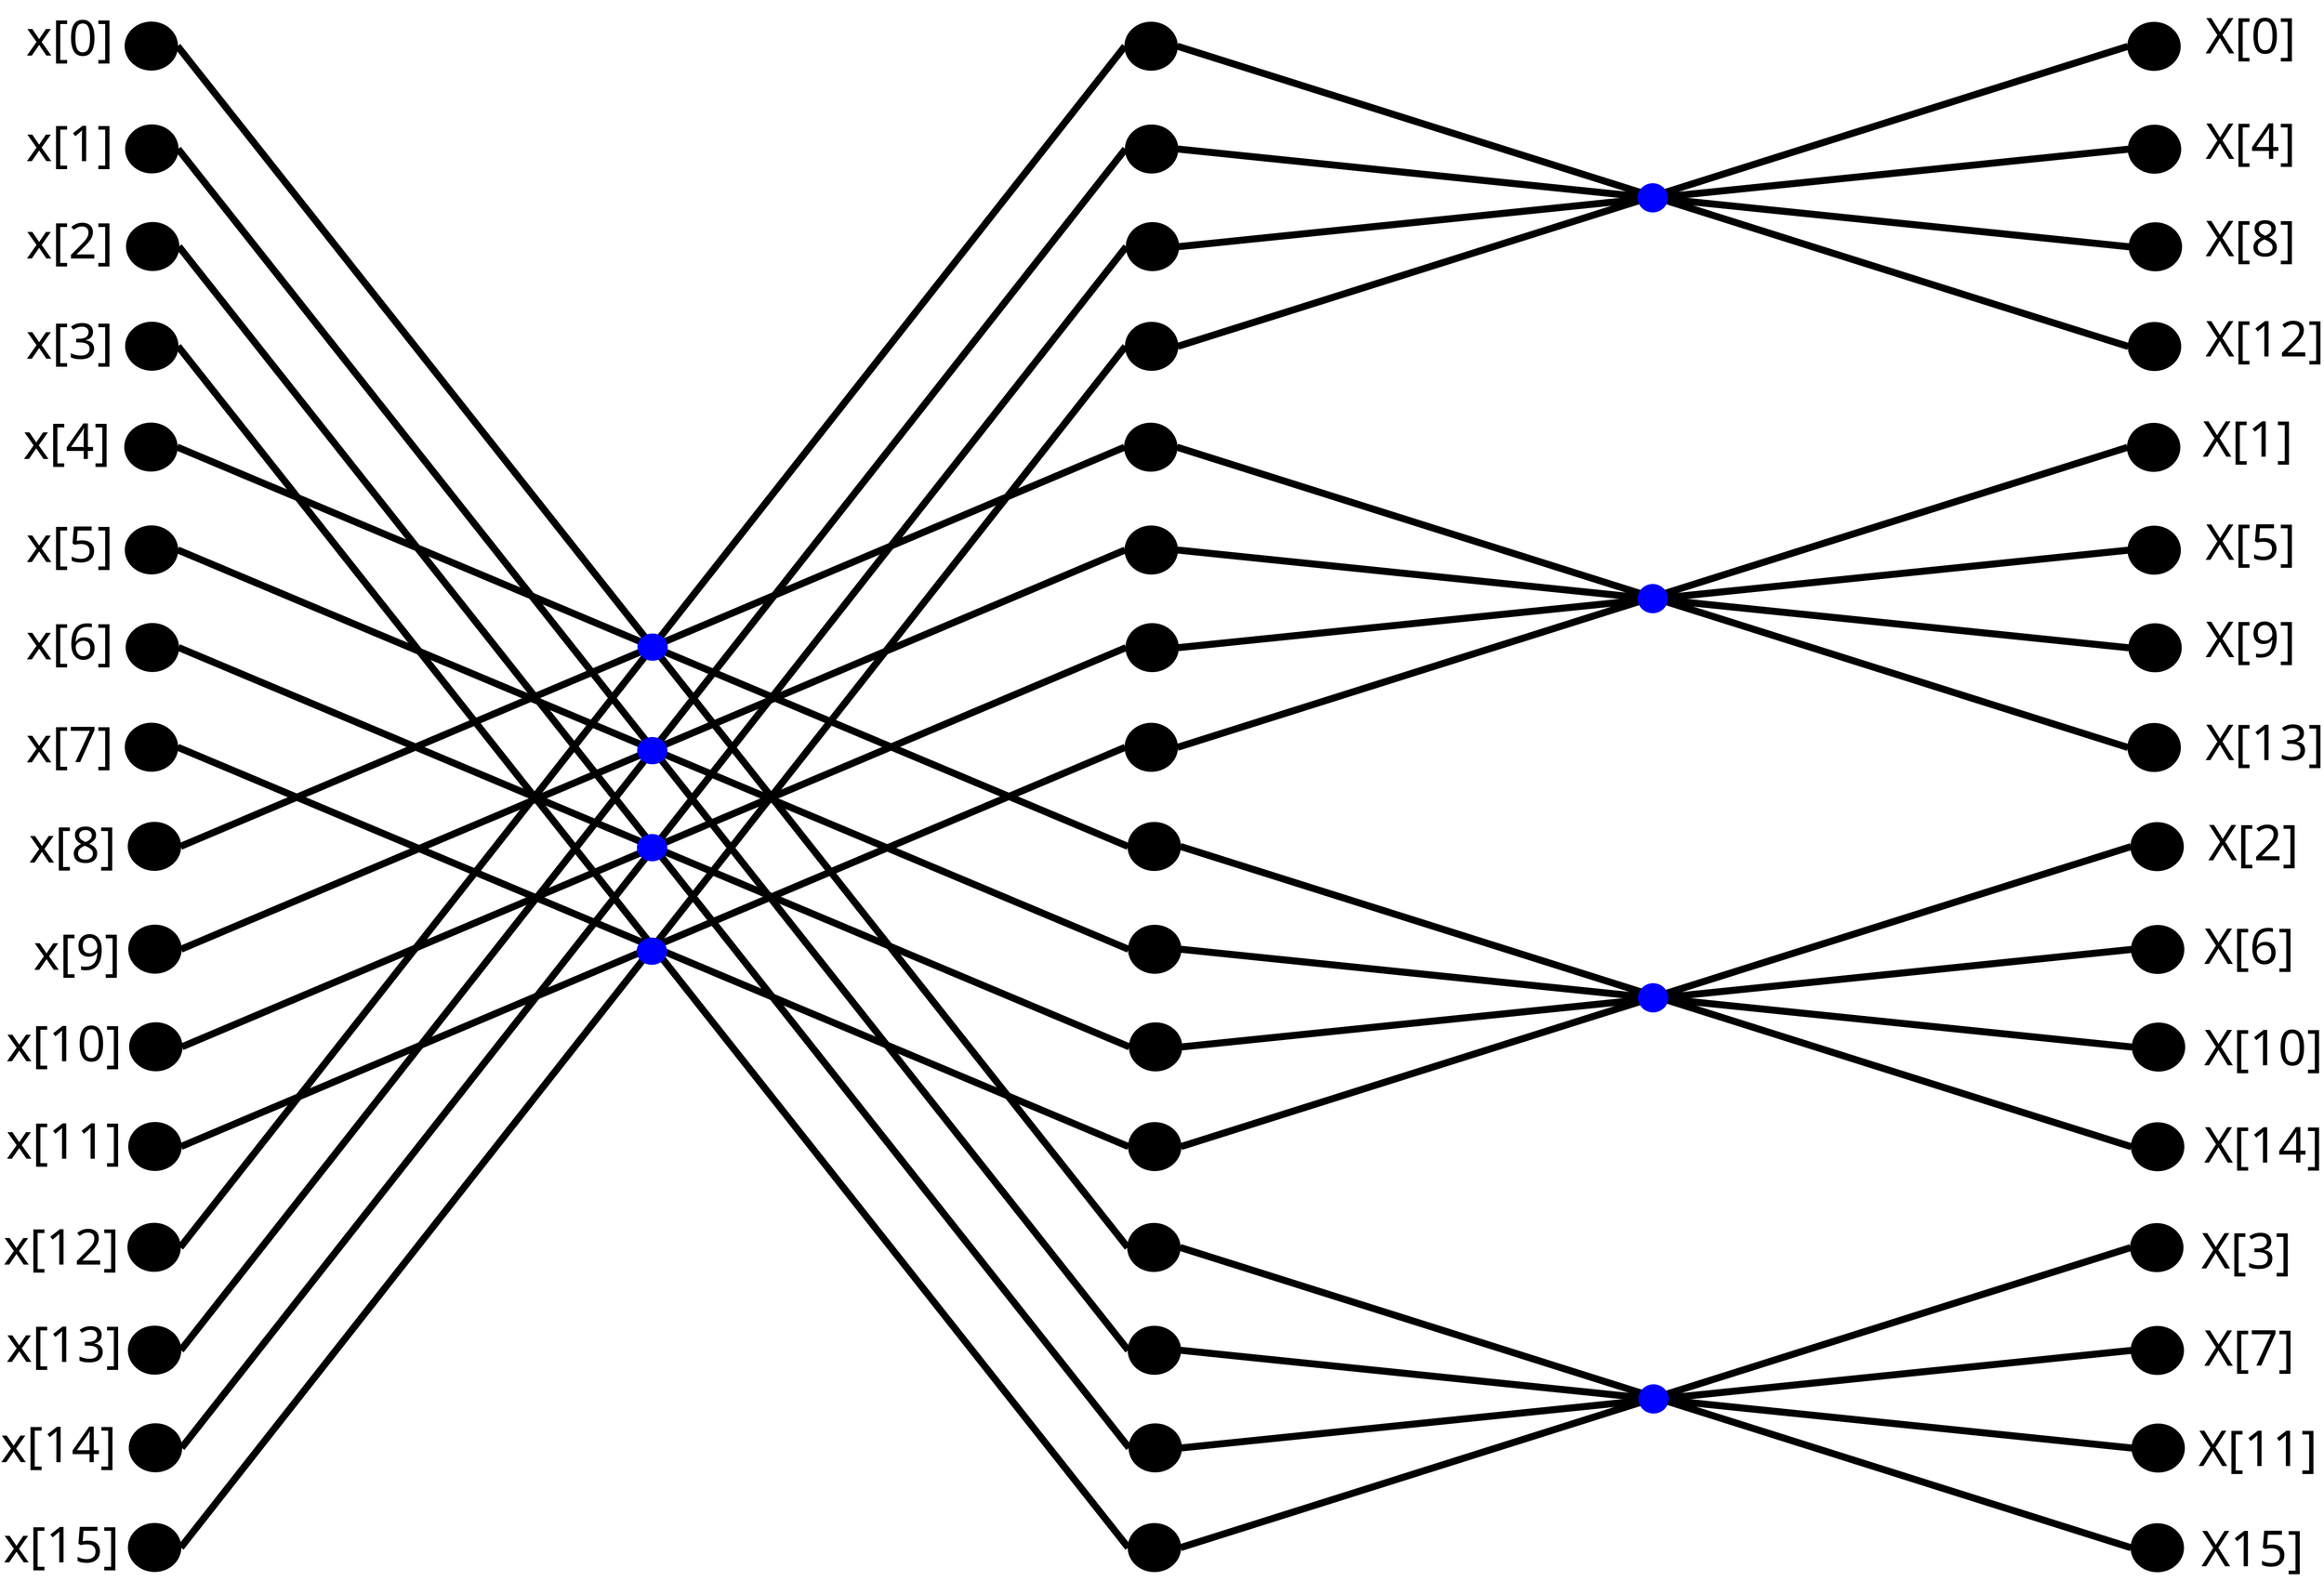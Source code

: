 <?xml version="1.0" encoding="UTF-8"?>
<dia:diagram xmlns:dia="http://www.lysator.liu.se/~alla/dia/">
  <dia:layer name="Fondo" visible="true" active="true">
    <dia:object type="Standard - Ellipse" version="0" id="O0">
      <dia:attribute name="obj_pos">
        <dia:point val="300.134,0.038"/>
      </dia:attribute>
      <dia:attribute name="obj_bb">
        <dia:rectangle val="300.084,-0.012;305.418,4.886"/>
      </dia:attribute>
      <dia:attribute name="elem_corner">
        <dia:point val="300.134,0.038"/>
      </dia:attribute>
      <dia:attribute name="elem_width">
        <dia:real val="5.234"/>
      </dia:attribute>
      <dia:attribute name="elem_height">
        <dia:real val="4.798"/>
      </dia:attribute>
      <dia:attribute name="border_width">
        <dia:real val="0.1"/>
      </dia:attribute>
      <dia:attribute name="inner_color">
        <dia:color val="#000000"/>
      </dia:attribute>
    </dia:object>
    <dia:object type="Standard - Ellipse" version="0" id="O1">
      <dia:attribute name="obj_pos">
        <dia:point val="300.185,10.311"/>
      </dia:attribute>
      <dia:attribute name="obj_bb">
        <dia:rectangle val="300.135,10.261;305.469,15.16"/>
      </dia:attribute>
      <dia:attribute name="elem_corner">
        <dia:point val="300.185,10.311"/>
      </dia:attribute>
      <dia:attribute name="elem_width">
        <dia:real val="5.234"/>
      </dia:attribute>
      <dia:attribute name="elem_height">
        <dia:real val="4.798"/>
      </dia:attribute>
      <dia:attribute name="border_width">
        <dia:real val="0.1"/>
      </dia:attribute>
      <dia:attribute name="inner_color">
        <dia:color val="#000000"/>
      </dia:attribute>
    </dia:object>
    <dia:object type="Standard - Ellipse" version="0" id="O2">
      <dia:attribute name="obj_pos">
        <dia:point val="300.272,20.062"/>
      </dia:attribute>
      <dia:attribute name="obj_bb">
        <dia:rectangle val="300.222,20.012;305.556,24.911"/>
      </dia:attribute>
      <dia:attribute name="elem_corner">
        <dia:point val="300.272,20.062"/>
      </dia:attribute>
      <dia:attribute name="elem_width">
        <dia:real val="5.234"/>
      </dia:attribute>
      <dia:attribute name="elem_height">
        <dia:real val="4.798"/>
      </dia:attribute>
      <dia:attribute name="border_width">
        <dia:real val="0.1"/>
      </dia:attribute>
      <dia:attribute name="inner_color">
        <dia:color val="#000000"/>
      </dia:attribute>
    </dia:object>
    <dia:object type="Standard - Ellipse" version="0" id="O3">
      <dia:attribute name="obj_pos">
        <dia:point val="300.185,30.023"/>
      </dia:attribute>
      <dia:attribute name="obj_bb">
        <dia:rectangle val="300.135,29.973;305.469,34.871"/>
      </dia:attribute>
      <dia:attribute name="elem_corner">
        <dia:point val="300.185,30.023"/>
      </dia:attribute>
      <dia:attribute name="elem_width">
        <dia:real val="5.234"/>
      </dia:attribute>
      <dia:attribute name="elem_height">
        <dia:real val="4.798"/>
      </dia:attribute>
      <dia:attribute name="border_width">
        <dia:real val="0.1"/>
      </dia:attribute>
      <dia:attribute name="inner_color">
        <dia:color val="#000000"/>
      </dia:attribute>
    </dia:object>
    <dia:object type="Standard - Ellipse" version="0" id="O4">
      <dia:attribute name="obj_pos">
        <dia:point val="300.099,40.099"/>
      </dia:attribute>
      <dia:attribute name="obj_bb">
        <dia:rectangle val="300.049,40.049;305.384,44.947"/>
      </dia:attribute>
      <dia:attribute name="elem_corner">
        <dia:point val="300.099,40.099"/>
      </dia:attribute>
      <dia:attribute name="elem_width">
        <dia:real val="5.234"/>
      </dia:attribute>
      <dia:attribute name="elem_height">
        <dia:real val="4.798"/>
      </dia:attribute>
      <dia:attribute name="border_width">
        <dia:real val="0.1"/>
      </dia:attribute>
      <dia:attribute name="inner_color">
        <dia:color val="#000000"/>
      </dia:attribute>
    </dia:object>
    <dia:object type="Standard - Ellipse" version="0" id="O5">
      <dia:attribute name="obj_pos">
        <dia:point val="300.15,50.373"/>
      </dia:attribute>
      <dia:attribute name="obj_bb">
        <dia:rectangle val="300.1,50.323;305.435,55.221"/>
      </dia:attribute>
      <dia:attribute name="elem_corner">
        <dia:point val="300.15,50.373"/>
      </dia:attribute>
      <dia:attribute name="elem_width">
        <dia:real val="5.234"/>
      </dia:attribute>
      <dia:attribute name="elem_height">
        <dia:real val="4.798"/>
      </dia:attribute>
      <dia:attribute name="border_width">
        <dia:real val="0.1"/>
      </dia:attribute>
      <dia:attribute name="inner_color">
        <dia:color val="#000000"/>
      </dia:attribute>
    </dia:object>
    <dia:object type="Standard - Ellipse" version="0" id="O6">
      <dia:attribute name="obj_pos">
        <dia:point val="300.238,60.124"/>
      </dia:attribute>
      <dia:attribute name="obj_bb">
        <dia:rectangle val="300.188,60.074;305.522,64.972"/>
      </dia:attribute>
      <dia:attribute name="elem_corner">
        <dia:point val="300.238,60.124"/>
      </dia:attribute>
      <dia:attribute name="elem_width">
        <dia:real val="5.234"/>
      </dia:attribute>
      <dia:attribute name="elem_height">
        <dia:real val="4.798"/>
      </dia:attribute>
      <dia:attribute name="border_width">
        <dia:real val="0.1"/>
      </dia:attribute>
      <dia:attribute name="inner_color">
        <dia:color val="#000000"/>
      </dia:attribute>
    </dia:object>
    <dia:object type="Standard - Ellipse" version="0" id="O7">
      <dia:attribute name="obj_pos">
        <dia:point val="300.15,70.085"/>
      </dia:attribute>
      <dia:attribute name="obj_bb">
        <dia:rectangle val="300.1,70.035;305.435,74.933"/>
      </dia:attribute>
      <dia:attribute name="elem_corner">
        <dia:point val="300.15,70.085"/>
      </dia:attribute>
      <dia:attribute name="elem_width">
        <dia:real val="5.234"/>
      </dia:attribute>
      <dia:attribute name="elem_height">
        <dia:real val="4.798"/>
      </dia:attribute>
      <dia:attribute name="border_width">
        <dia:real val="0.1"/>
      </dia:attribute>
      <dia:attribute name="inner_color">
        <dia:color val="#000000"/>
      </dia:attribute>
    </dia:object>
    <dia:object type="Standard - Ellipse" version="0" id="O8">
      <dia:attribute name="obj_pos">
        <dia:point val="300.447,79.988"/>
      </dia:attribute>
      <dia:attribute name="obj_bb">
        <dia:rectangle val="300.397,79.938;305.731,84.836"/>
      </dia:attribute>
      <dia:attribute name="elem_corner">
        <dia:point val="300.447,79.988"/>
      </dia:attribute>
      <dia:attribute name="elem_width">
        <dia:real val="5.234"/>
      </dia:attribute>
      <dia:attribute name="elem_height">
        <dia:real val="4.798"/>
      </dia:attribute>
      <dia:attribute name="border_width">
        <dia:real val="0.1"/>
      </dia:attribute>
      <dia:attribute name="inner_color">
        <dia:color val="#000000"/>
      </dia:attribute>
    </dia:object>
    <dia:object type="Standard - Ellipse" version="0" id="O9">
      <dia:attribute name="obj_pos">
        <dia:point val="300.498,90.261"/>
      </dia:attribute>
      <dia:attribute name="obj_bb">
        <dia:rectangle val="300.448,90.211;305.783,95.11"/>
      </dia:attribute>
      <dia:attribute name="elem_corner">
        <dia:point val="300.498,90.261"/>
      </dia:attribute>
      <dia:attribute name="elem_width">
        <dia:real val="5.234"/>
      </dia:attribute>
      <dia:attribute name="elem_height">
        <dia:real val="4.798"/>
      </dia:attribute>
      <dia:attribute name="border_width">
        <dia:real val="0.1"/>
      </dia:attribute>
      <dia:attribute name="inner_color">
        <dia:color val="#000000"/>
      </dia:attribute>
    </dia:object>
    <dia:object type="Standard - Ellipse" version="0" id="O10">
      <dia:attribute name="obj_pos">
        <dia:point val="300.585,100.012"/>
      </dia:attribute>
      <dia:attribute name="obj_bb">
        <dia:rectangle val="300.535,99.962;305.87,104.861"/>
      </dia:attribute>
      <dia:attribute name="elem_corner">
        <dia:point val="300.585,100.012"/>
      </dia:attribute>
      <dia:attribute name="elem_width">
        <dia:real val="5.234"/>
      </dia:attribute>
      <dia:attribute name="elem_height">
        <dia:real val="4.798"/>
      </dia:attribute>
      <dia:attribute name="border_width">
        <dia:real val="0.1"/>
      </dia:attribute>
      <dia:attribute name="inner_color">
        <dia:color val="#000000"/>
      </dia:attribute>
    </dia:object>
    <dia:object type="Standard - Ellipse" version="0" id="O11">
      <dia:attribute name="obj_pos">
        <dia:point val="300.498,109.973"/>
      </dia:attribute>
      <dia:attribute name="obj_bb">
        <dia:rectangle val="300.448,109.923;305.783,114.821"/>
      </dia:attribute>
      <dia:attribute name="elem_corner">
        <dia:point val="300.498,109.973"/>
      </dia:attribute>
      <dia:attribute name="elem_width">
        <dia:real val="5.234"/>
      </dia:attribute>
      <dia:attribute name="elem_height">
        <dia:real val="4.798"/>
      </dia:attribute>
      <dia:attribute name="border_width">
        <dia:real val="0.1"/>
      </dia:attribute>
      <dia:attribute name="inner_color">
        <dia:color val="#000000"/>
      </dia:attribute>
    </dia:object>
    <dia:object type="Standard - Ellipse" version="0" id="O12">
      <dia:attribute name="obj_pos">
        <dia:point val="300.413,120.049"/>
      </dia:attribute>
      <dia:attribute name="obj_bb">
        <dia:rectangle val="300.363,119.999;305.697,124.897"/>
      </dia:attribute>
      <dia:attribute name="elem_corner">
        <dia:point val="300.413,120.049"/>
      </dia:attribute>
      <dia:attribute name="elem_width">
        <dia:real val="5.234"/>
      </dia:attribute>
      <dia:attribute name="elem_height">
        <dia:real val="4.798"/>
      </dia:attribute>
      <dia:attribute name="border_width">
        <dia:real val="0.1"/>
      </dia:attribute>
      <dia:attribute name="inner_color">
        <dia:color val="#000000"/>
      </dia:attribute>
    </dia:object>
    <dia:object type="Standard - Ellipse" version="0" id="O13">
      <dia:attribute name="obj_pos">
        <dia:point val="300.464,130.323"/>
      </dia:attribute>
      <dia:attribute name="obj_bb">
        <dia:rectangle val="300.414,130.273;305.748,135.171"/>
      </dia:attribute>
      <dia:attribute name="elem_corner">
        <dia:point val="300.464,130.323"/>
      </dia:attribute>
      <dia:attribute name="elem_width">
        <dia:real val="5.234"/>
      </dia:attribute>
      <dia:attribute name="elem_height">
        <dia:real val="4.798"/>
      </dia:attribute>
      <dia:attribute name="border_width">
        <dia:real val="0.1"/>
      </dia:attribute>
      <dia:attribute name="inner_color">
        <dia:color val="#000000"/>
      </dia:attribute>
    </dia:object>
    <dia:object type="Standard - Ellipse" version="0" id="O14">
      <dia:attribute name="obj_pos">
        <dia:point val="300.551,140.074"/>
      </dia:attribute>
      <dia:attribute name="obj_bb">
        <dia:rectangle val="300.501,140.024;305.835,144.922"/>
      </dia:attribute>
      <dia:attribute name="elem_corner">
        <dia:point val="300.551,140.074"/>
      </dia:attribute>
      <dia:attribute name="elem_width">
        <dia:real val="5.234"/>
      </dia:attribute>
      <dia:attribute name="elem_height">
        <dia:real val="4.798"/>
      </dia:attribute>
      <dia:attribute name="border_width">
        <dia:real val="0.1"/>
      </dia:attribute>
      <dia:attribute name="inner_color">
        <dia:color val="#000000"/>
      </dia:attribute>
    </dia:object>
    <dia:object type="Standard - Ellipse" version="0" id="O15">
      <dia:attribute name="obj_pos">
        <dia:point val="300.464,150.035"/>
      </dia:attribute>
      <dia:attribute name="obj_bb">
        <dia:rectangle val="300.414,149.985;305.748,154.883"/>
      </dia:attribute>
      <dia:attribute name="elem_corner">
        <dia:point val="300.464,150.035"/>
      </dia:attribute>
      <dia:attribute name="elem_width">
        <dia:real val="5.234"/>
      </dia:attribute>
      <dia:attribute name="elem_height">
        <dia:real val="4.798"/>
      </dia:attribute>
      <dia:attribute name="border_width">
        <dia:real val="0.1"/>
      </dia:attribute>
      <dia:attribute name="inner_color">
        <dia:color val="#000000"/>
      </dia:attribute>
    </dia:object>
    <dia:object type="Standard - Ellipse" version="0" id="O16">
      <dia:attribute name="obj_pos">
        <dia:point val="399.961,0.049"/>
      </dia:attribute>
      <dia:attribute name="obj_bb">
        <dia:rectangle val="399.911,-0.001;405.245,4.897"/>
      </dia:attribute>
      <dia:attribute name="elem_corner">
        <dia:point val="399.961,0.049"/>
      </dia:attribute>
      <dia:attribute name="elem_width">
        <dia:real val="5.234"/>
      </dia:attribute>
      <dia:attribute name="elem_height">
        <dia:real val="4.798"/>
      </dia:attribute>
      <dia:attribute name="border_width">
        <dia:real val="0.1"/>
      </dia:attribute>
      <dia:attribute name="inner_color">
        <dia:color val="#000000"/>
      </dia:attribute>
    </dia:object>
    <dia:object type="Standard - Ellipse" version="0" id="O17">
      <dia:attribute name="obj_pos">
        <dia:point val="400.012,10.322"/>
      </dia:attribute>
      <dia:attribute name="obj_bb">
        <dia:rectangle val="399.962,10.272;405.296,15.171"/>
      </dia:attribute>
      <dia:attribute name="elem_corner">
        <dia:point val="400.012,10.322"/>
      </dia:attribute>
      <dia:attribute name="elem_width">
        <dia:real val="5.234"/>
      </dia:attribute>
      <dia:attribute name="elem_height">
        <dia:real val="4.798"/>
      </dia:attribute>
      <dia:attribute name="border_width">
        <dia:real val="0.1"/>
      </dia:attribute>
      <dia:attribute name="inner_color">
        <dia:color val="#000000"/>
      </dia:attribute>
    </dia:object>
    <dia:object type="Standard - Ellipse" version="0" id="O18">
      <dia:attribute name="obj_pos">
        <dia:point val="400.099,20.073"/>
      </dia:attribute>
      <dia:attribute name="obj_bb">
        <dia:rectangle val="400.049,20.023;405.383,24.922"/>
      </dia:attribute>
      <dia:attribute name="elem_corner">
        <dia:point val="400.099,20.073"/>
      </dia:attribute>
      <dia:attribute name="elem_width">
        <dia:real val="5.234"/>
      </dia:attribute>
      <dia:attribute name="elem_height">
        <dia:real val="4.798"/>
      </dia:attribute>
      <dia:attribute name="border_width">
        <dia:real val="0.1"/>
      </dia:attribute>
      <dia:attribute name="inner_color">
        <dia:color val="#000000"/>
      </dia:attribute>
    </dia:object>
    <dia:object type="Standard - Ellipse" version="0" id="O19">
      <dia:attribute name="obj_pos">
        <dia:point val="400.012,30.034"/>
      </dia:attribute>
      <dia:attribute name="obj_bb">
        <dia:rectangle val="399.962,29.984;405.296,34.883"/>
      </dia:attribute>
      <dia:attribute name="elem_corner">
        <dia:point val="400.012,30.034"/>
      </dia:attribute>
      <dia:attribute name="elem_width">
        <dia:real val="5.234"/>
      </dia:attribute>
      <dia:attribute name="elem_height">
        <dia:real val="4.798"/>
      </dia:attribute>
      <dia:attribute name="border_width">
        <dia:real val="0.1"/>
      </dia:attribute>
      <dia:attribute name="inner_color">
        <dia:color val="#000000"/>
      </dia:attribute>
    </dia:object>
    <dia:object type="Standard - Ellipse" version="0" id="O20">
      <dia:attribute name="obj_pos">
        <dia:point val="399.926,40.11"/>
      </dia:attribute>
      <dia:attribute name="obj_bb">
        <dia:rectangle val="399.876,40.06;405.211,44.959"/>
      </dia:attribute>
      <dia:attribute name="elem_corner">
        <dia:point val="399.926,40.11"/>
      </dia:attribute>
      <dia:attribute name="elem_width">
        <dia:real val="5.234"/>
      </dia:attribute>
      <dia:attribute name="elem_height">
        <dia:real val="4.798"/>
      </dia:attribute>
      <dia:attribute name="border_width">
        <dia:real val="0.1"/>
      </dia:attribute>
      <dia:attribute name="inner_color">
        <dia:color val="#000000"/>
      </dia:attribute>
    </dia:object>
    <dia:object type="Standard - Ellipse" version="0" id="O21">
      <dia:attribute name="obj_pos">
        <dia:point val="399.977,50.384"/>
      </dia:attribute>
      <dia:attribute name="obj_bb">
        <dia:rectangle val="399.927,50.334;405.262,55.232"/>
      </dia:attribute>
      <dia:attribute name="elem_corner">
        <dia:point val="399.977,50.384"/>
      </dia:attribute>
      <dia:attribute name="elem_width">
        <dia:real val="5.234"/>
      </dia:attribute>
      <dia:attribute name="elem_height">
        <dia:real val="4.798"/>
      </dia:attribute>
      <dia:attribute name="border_width">
        <dia:real val="0.1"/>
      </dia:attribute>
      <dia:attribute name="inner_color">
        <dia:color val="#000000"/>
      </dia:attribute>
    </dia:object>
    <dia:object type="Standard - Ellipse" version="0" id="O22">
      <dia:attribute name="obj_pos">
        <dia:point val="400.065,60.135"/>
      </dia:attribute>
      <dia:attribute name="obj_bb">
        <dia:rectangle val="400.015,60.085;405.349,64.983"/>
      </dia:attribute>
      <dia:attribute name="elem_corner">
        <dia:point val="400.065,60.135"/>
      </dia:attribute>
      <dia:attribute name="elem_width">
        <dia:real val="5.234"/>
      </dia:attribute>
      <dia:attribute name="elem_height">
        <dia:real val="4.798"/>
      </dia:attribute>
      <dia:attribute name="border_width">
        <dia:real val="0.1"/>
      </dia:attribute>
      <dia:attribute name="inner_color">
        <dia:color val="#000000"/>
      </dia:attribute>
    </dia:object>
    <dia:object type="Standard - Ellipse" version="0" id="O23">
      <dia:attribute name="obj_pos">
        <dia:point val="399.977,70.096"/>
      </dia:attribute>
      <dia:attribute name="obj_bb">
        <dia:rectangle val="399.927,70.046;405.262,74.944"/>
      </dia:attribute>
      <dia:attribute name="elem_corner">
        <dia:point val="399.977,70.096"/>
      </dia:attribute>
      <dia:attribute name="elem_width">
        <dia:real val="5.234"/>
      </dia:attribute>
      <dia:attribute name="elem_height">
        <dia:real val="4.798"/>
      </dia:attribute>
      <dia:attribute name="border_width">
        <dia:real val="0.1"/>
      </dia:attribute>
      <dia:attribute name="inner_color">
        <dia:color val="#000000"/>
      </dia:attribute>
    </dia:object>
    <dia:object type="Standard - Ellipse" version="0" id="O24">
      <dia:attribute name="obj_pos">
        <dia:point val="400.274,79.999"/>
      </dia:attribute>
      <dia:attribute name="obj_bb">
        <dia:rectangle val="400.224,79.949;405.558,84.847"/>
      </dia:attribute>
      <dia:attribute name="elem_corner">
        <dia:point val="400.274,79.999"/>
      </dia:attribute>
      <dia:attribute name="elem_width">
        <dia:real val="5.234"/>
      </dia:attribute>
      <dia:attribute name="elem_height">
        <dia:real val="4.798"/>
      </dia:attribute>
      <dia:attribute name="border_width">
        <dia:real val="0.1"/>
      </dia:attribute>
      <dia:attribute name="inner_color">
        <dia:color val="#000000"/>
      </dia:attribute>
    </dia:object>
    <dia:object type="Standard - Ellipse" version="0" id="O25">
      <dia:attribute name="obj_pos">
        <dia:point val="400.325,90.272"/>
      </dia:attribute>
      <dia:attribute name="obj_bb">
        <dia:rectangle val="400.275,90.222;405.61,95.121"/>
      </dia:attribute>
      <dia:attribute name="elem_corner">
        <dia:point val="400.325,90.272"/>
      </dia:attribute>
      <dia:attribute name="elem_width">
        <dia:real val="5.234"/>
      </dia:attribute>
      <dia:attribute name="elem_height">
        <dia:real val="4.798"/>
      </dia:attribute>
      <dia:attribute name="border_width">
        <dia:real val="0.1"/>
      </dia:attribute>
      <dia:attribute name="inner_color">
        <dia:color val="#000000"/>
      </dia:attribute>
    </dia:object>
    <dia:object type="Standard - Ellipse" version="0" id="O26">
      <dia:attribute name="obj_pos">
        <dia:point val="400.412,100.023"/>
      </dia:attribute>
      <dia:attribute name="obj_bb">
        <dia:rectangle val="400.362,99.973;405.697,104.872"/>
      </dia:attribute>
      <dia:attribute name="elem_corner">
        <dia:point val="400.412,100.023"/>
      </dia:attribute>
      <dia:attribute name="elem_width">
        <dia:real val="5.234"/>
      </dia:attribute>
      <dia:attribute name="elem_height">
        <dia:real val="4.798"/>
      </dia:attribute>
      <dia:attribute name="border_width">
        <dia:real val="0.1"/>
      </dia:attribute>
      <dia:attribute name="inner_color">
        <dia:color val="#000000"/>
      </dia:attribute>
    </dia:object>
    <dia:object type="Standard - Ellipse" version="0" id="O27">
      <dia:attribute name="obj_pos">
        <dia:point val="400.325,109.984"/>
      </dia:attribute>
      <dia:attribute name="obj_bb">
        <dia:rectangle val="400.275,109.934;405.61,114.832"/>
      </dia:attribute>
      <dia:attribute name="elem_corner">
        <dia:point val="400.325,109.984"/>
      </dia:attribute>
      <dia:attribute name="elem_width">
        <dia:real val="5.234"/>
      </dia:attribute>
      <dia:attribute name="elem_height">
        <dia:real val="4.798"/>
      </dia:attribute>
      <dia:attribute name="border_width">
        <dia:real val="0.1"/>
      </dia:attribute>
      <dia:attribute name="inner_color">
        <dia:color val="#000000"/>
      </dia:attribute>
    </dia:object>
    <dia:object type="Standard - Ellipse" version="0" id="O28">
      <dia:attribute name="obj_pos">
        <dia:point val="400.24,120.06"/>
      </dia:attribute>
      <dia:attribute name="obj_bb">
        <dia:rectangle val="400.19,120.01;405.524,124.908"/>
      </dia:attribute>
      <dia:attribute name="elem_corner">
        <dia:point val="400.24,120.06"/>
      </dia:attribute>
      <dia:attribute name="elem_width">
        <dia:real val="5.234"/>
      </dia:attribute>
      <dia:attribute name="elem_height">
        <dia:real val="4.798"/>
      </dia:attribute>
      <dia:attribute name="border_width">
        <dia:real val="0.1"/>
      </dia:attribute>
      <dia:attribute name="inner_color">
        <dia:color val="#000000"/>
      </dia:attribute>
    </dia:object>
    <dia:object type="Standard - Ellipse" version="0" id="O29">
      <dia:attribute name="obj_pos">
        <dia:point val="400.291,130.334"/>
      </dia:attribute>
      <dia:attribute name="obj_bb">
        <dia:rectangle val="400.241,130.284;405.575,135.182"/>
      </dia:attribute>
      <dia:attribute name="elem_corner">
        <dia:point val="400.291,130.334"/>
      </dia:attribute>
      <dia:attribute name="elem_width">
        <dia:real val="5.234"/>
      </dia:attribute>
      <dia:attribute name="elem_height">
        <dia:real val="4.798"/>
      </dia:attribute>
      <dia:attribute name="border_width">
        <dia:real val="0.1"/>
      </dia:attribute>
      <dia:attribute name="inner_color">
        <dia:color val="#000000"/>
      </dia:attribute>
    </dia:object>
    <dia:object type="Standard - Ellipse" version="0" id="O30">
      <dia:attribute name="obj_pos">
        <dia:point val="400.378,140.085"/>
      </dia:attribute>
      <dia:attribute name="obj_bb">
        <dia:rectangle val="400.328,140.035;405.662,144.933"/>
      </dia:attribute>
      <dia:attribute name="elem_corner">
        <dia:point val="400.378,140.085"/>
      </dia:attribute>
      <dia:attribute name="elem_width">
        <dia:real val="5.234"/>
      </dia:attribute>
      <dia:attribute name="elem_height">
        <dia:real val="4.798"/>
      </dia:attribute>
      <dia:attribute name="border_width">
        <dia:real val="0.1"/>
      </dia:attribute>
      <dia:attribute name="inner_color">
        <dia:color val="#000000"/>
      </dia:attribute>
    </dia:object>
    <dia:object type="Standard - Ellipse" version="0" id="O31">
      <dia:attribute name="obj_pos">
        <dia:point val="400.291,150.046"/>
      </dia:attribute>
      <dia:attribute name="obj_bb">
        <dia:rectangle val="400.241,149.996;405.575,154.894"/>
      </dia:attribute>
      <dia:attribute name="elem_corner">
        <dia:point val="400.291,150.046"/>
      </dia:attribute>
      <dia:attribute name="elem_width">
        <dia:real val="5.234"/>
      </dia:attribute>
      <dia:attribute name="elem_height">
        <dia:real val="4.798"/>
      </dia:attribute>
      <dia:attribute name="border_width">
        <dia:real val="0.1"/>
      </dia:attribute>
      <dia:attribute name="inner_color">
        <dia:color val="#000000"/>
      </dia:attribute>
    </dia:object>
    <dia:object type="Standard - Ellipse" version="0" id="O32">
      <dia:attribute name="obj_pos">
        <dia:point val="500.099,0.065"/>
      </dia:attribute>
      <dia:attribute name="obj_bb">
        <dia:rectangle val="500.049,0.015;505.383,4.914"/>
      </dia:attribute>
      <dia:attribute name="elem_corner">
        <dia:point val="500.099,0.065"/>
      </dia:attribute>
      <dia:attribute name="elem_width">
        <dia:real val="5.234"/>
      </dia:attribute>
      <dia:attribute name="elem_height">
        <dia:real val="4.798"/>
      </dia:attribute>
      <dia:attribute name="border_width">
        <dia:real val="0.1"/>
      </dia:attribute>
      <dia:attribute name="inner_color">
        <dia:color val="#000000"/>
      </dia:attribute>
    </dia:object>
    <dia:object type="Standard - Ellipse" version="0" id="O33">
      <dia:attribute name="obj_pos">
        <dia:point val="500.15,10.339"/>
      </dia:attribute>
      <dia:attribute name="obj_bb">
        <dia:rectangle val="500.1,10.289;505.435,15.187"/>
      </dia:attribute>
      <dia:attribute name="elem_corner">
        <dia:point val="500.15,10.339"/>
      </dia:attribute>
      <dia:attribute name="elem_width">
        <dia:real val="5.234"/>
      </dia:attribute>
      <dia:attribute name="elem_height">
        <dia:real val="4.798"/>
      </dia:attribute>
      <dia:attribute name="border_width">
        <dia:real val="0.1"/>
      </dia:attribute>
      <dia:attribute name="inner_color">
        <dia:color val="#000000"/>
      </dia:attribute>
    </dia:object>
    <dia:object type="Standard - Ellipse" version="0" id="O34">
      <dia:attribute name="obj_pos">
        <dia:point val="500.237,20.09"/>
      </dia:attribute>
      <dia:attribute name="obj_bb">
        <dia:rectangle val="500.187,20.04;505.522,24.938"/>
      </dia:attribute>
      <dia:attribute name="elem_corner">
        <dia:point val="500.237,20.09"/>
      </dia:attribute>
      <dia:attribute name="elem_width">
        <dia:real val="5.234"/>
      </dia:attribute>
      <dia:attribute name="elem_height">
        <dia:real val="4.798"/>
      </dia:attribute>
      <dia:attribute name="border_width">
        <dia:real val="0.1"/>
      </dia:attribute>
      <dia:attribute name="inner_color">
        <dia:color val="#000000"/>
      </dia:attribute>
    </dia:object>
    <dia:object type="Standard - Ellipse" version="0" id="O35">
      <dia:attribute name="obj_pos">
        <dia:point val="500.15,30.051"/>
      </dia:attribute>
      <dia:attribute name="obj_bb">
        <dia:rectangle val="500.1,30.001;505.435,34.899"/>
      </dia:attribute>
      <dia:attribute name="elem_corner">
        <dia:point val="500.15,30.051"/>
      </dia:attribute>
      <dia:attribute name="elem_width">
        <dia:real val="5.234"/>
      </dia:attribute>
      <dia:attribute name="elem_height">
        <dia:real val="4.798"/>
      </dia:attribute>
      <dia:attribute name="border_width">
        <dia:real val="0.1"/>
      </dia:attribute>
      <dia:attribute name="inner_color">
        <dia:color val="#000000"/>
      </dia:attribute>
    </dia:object>
    <dia:object type="Standard - Ellipse" version="0" id="O36">
      <dia:attribute name="obj_pos">
        <dia:point val="500.065,40.127"/>
      </dia:attribute>
      <dia:attribute name="obj_bb">
        <dia:rectangle val="500.015,40.077;505.349,44.975"/>
      </dia:attribute>
      <dia:attribute name="elem_corner">
        <dia:point val="500.065,40.127"/>
      </dia:attribute>
      <dia:attribute name="elem_width">
        <dia:real val="5.234"/>
      </dia:attribute>
      <dia:attribute name="elem_height">
        <dia:real val="4.798"/>
      </dia:attribute>
      <dia:attribute name="border_width">
        <dia:real val="0.1"/>
      </dia:attribute>
      <dia:attribute name="inner_color">
        <dia:color val="#000000"/>
      </dia:attribute>
    </dia:object>
    <dia:object type="Standard - Ellipse" version="0" id="O37">
      <dia:attribute name="obj_pos">
        <dia:point val="500.116,50.4"/>
      </dia:attribute>
      <dia:attribute name="obj_bb">
        <dia:rectangle val="500.066,50.35;505.4,55.249"/>
      </dia:attribute>
      <dia:attribute name="elem_corner">
        <dia:point val="500.116,50.4"/>
      </dia:attribute>
      <dia:attribute name="elem_width">
        <dia:real val="5.234"/>
      </dia:attribute>
      <dia:attribute name="elem_height">
        <dia:real val="4.798"/>
      </dia:attribute>
      <dia:attribute name="border_width">
        <dia:real val="0.1"/>
      </dia:attribute>
      <dia:attribute name="inner_color">
        <dia:color val="#000000"/>
      </dia:attribute>
    </dia:object>
    <dia:object type="Standard - Ellipse" version="0" id="O38">
      <dia:attribute name="obj_pos">
        <dia:point val="500.203,60.151"/>
      </dia:attribute>
      <dia:attribute name="obj_bb">
        <dia:rectangle val="500.153,60.101;505.487,65.0"/>
      </dia:attribute>
      <dia:attribute name="elem_corner">
        <dia:point val="500.203,60.151"/>
      </dia:attribute>
      <dia:attribute name="elem_width">
        <dia:real val="5.234"/>
      </dia:attribute>
      <dia:attribute name="elem_height">
        <dia:real val="4.798"/>
      </dia:attribute>
      <dia:attribute name="border_width">
        <dia:real val="0.1"/>
      </dia:attribute>
      <dia:attribute name="inner_color">
        <dia:color val="#000000"/>
      </dia:attribute>
    </dia:object>
    <dia:object type="Standard - Ellipse" version="0" id="O39">
      <dia:attribute name="obj_pos">
        <dia:point val="500.116,70.112"/>
      </dia:attribute>
      <dia:attribute name="obj_bb">
        <dia:rectangle val="500.066,70.062;505.4,74.96"/>
      </dia:attribute>
      <dia:attribute name="elem_corner">
        <dia:point val="500.116,70.112"/>
      </dia:attribute>
      <dia:attribute name="elem_width">
        <dia:real val="5.234"/>
      </dia:attribute>
      <dia:attribute name="elem_height">
        <dia:real val="4.798"/>
      </dia:attribute>
      <dia:attribute name="border_width">
        <dia:real val="0.1"/>
      </dia:attribute>
      <dia:attribute name="inner_color">
        <dia:color val="#000000"/>
      </dia:attribute>
    </dia:object>
    <dia:object type="Standard - Ellipse" version="0" id="O40">
      <dia:attribute name="obj_pos">
        <dia:point val="500.412,80.015"/>
      </dia:attribute>
      <dia:attribute name="obj_bb">
        <dia:rectangle val="500.362,79.965;505.697,84.864"/>
      </dia:attribute>
      <dia:attribute name="elem_corner">
        <dia:point val="500.412,80.015"/>
      </dia:attribute>
      <dia:attribute name="elem_width">
        <dia:real val="5.234"/>
      </dia:attribute>
      <dia:attribute name="elem_height">
        <dia:real val="4.798"/>
      </dia:attribute>
      <dia:attribute name="border_width">
        <dia:real val="0.1"/>
      </dia:attribute>
      <dia:attribute name="inner_color">
        <dia:color val="#000000"/>
      </dia:attribute>
    </dia:object>
    <dia:object type="Standard - Ellipse" version="0" id="O41">
      <dia:attribute name="obj_pos">
        <dia:point val="500.463,90.289"/>
      </dia:attribute>
      <dia:attribute name="obj_bb">
        <dia:rectangle val="500.413,90.239;505.748,95.137"/>
      </dia:attribute>
      <dia:attribute name="elem_corner">
        <dia:point val="500.463,90.289"/>
      </dia:attribute>
      <dia:attribute name="elem_width">
        <dia:real val="5.234"/>
      </dia:attribute>
      <dia:attribute name="elem_height">
        <dia:real val="4.798"/>
      </dia:attribute>
      <dia:attribute name="border_width">
        <dia:real val="0.1"/>
      </dia:attribute>
      <dia:attribute name="inner_color">
        <dia:color val="#000000"/>
      </dia:attribute>
    </dia:object>
    <dia:object type="Standard - Ellipse" version="0" id="O42">
      <dia:attribute name="obj_pos">
        <dia:point val="500.551,100.04"/>
      </dia:attribute>
      <dia:attribute name="obj_bb">
        <dia:rectangle val="500.501,99.99;505.835,104.888"/>
      </dia:attribute>
      <dia:attribute name="elem_corner">
        <dia:point val="500.551,100.04"/>
      </dia:attribute>
      <dia:attribute name="elem_width">
        <dia:real val="5.234"/>
      </dia:attribute>
      <dia:attribute name="elem_height">
        <dia:real val="4.798"/>
      </dia:attribute>
      <dia:attribute name="border_width">
        <dia:real val="0.1"/>
      </dia:attribute>
      <dia:attribute name="inner_color">
        <dia:color val="#000000"/>
      </dia:attribute>
    </dia:object>
    <dia:object type="Standard - Ellipse" version="0" id="O43">
      <dia:attribute name="obj_pos">
        <dia:point val="500.463,110.001"/>
      </dia:attribute>
      <dia:attribute name="obj_bb">
        <dia:rectangle val="500.413,109.951;505.748,114.849"/>
      </dia:attribute>
      <dia:attribute name="elem_corner">
        <dia:point val="500.463,110.001"/>
      </dia:attribute>
      <dia:attribute name="elem_width">
        <dia:real val="5.234"/>
      </dia:attribute>
      <dia:attribute name="elem_height">
        <dia:real val="4.798"/>
      </dia:attribute>
      <dia:attribute name="border_width">
        <dia:real val="0.1"/>
      </dia:attribute>
      <dia:attribute name="inner_color">
        <dia:color val="#000000"/>
      </dia:attribute>
    </dia:object>
    <dia:object type="Standard - Ellipse" version="0" id="O44">
      <dia:attribute name="obj_pos">
        <dia:point val="500.378,120.077"/>
      </dia:attribute>
      <dia:attribute name="obj_bb">
        <dia:rectangle val="500.328,120.027;505.662,124.925"/>
      </dia:attribute>
      <dia:attribute name="elem_corner">
        <dia:point val="500.378,120.077"/>
      </dia:attribute>
      <dia:attribute name="elem_width">
        <dia:real val="5.234"/>
      </dia:attribute>
      <dia:attribute name="elem_height">
        <dia:real val="4.798"/>
      </dia:attribute>
      <dia:attribute name="border_width">
        <dia:real val="0.1"/>
      </dia:attribute>
      <dia:attribute name="inner_color">
        <dia:color val="#000000"/>
      </dia:attribute>
    </dia:object>
    <dia:object type="Standard - Ellipse" version="0" id="O45">
      <dia:attribute name="obj_pos">
        <dia:point val="500.429,130.35"/>
      </dia:attribute>
      <dia:attribute name="obj_bb">
        <dia:rectangle val="500.379,130.3;505.714,135.199"/>
      </dia:attribute>
      <dia:attribute name="elem_corner">
        <dia:point val="500.429,130.35"/>
      </dia:attribute>
      <dia:attribute name="elem_width">
        <dia:real val="5.234"/>
      </dia:attribute>
      <dia:attribute name="elem_height">
        <dia:real val="4.798"/>
      </dia:attribute>
      <dia:attribute name="border_width">
        <dia:real val="0.1"/>
      </dia:attribute>
      <dia:attribute name="inner_color">
        <dia:color val="#000000"/>
      </dia:attribute>
    </dia:object>
    <dia:object type="Standard - Ellipse" version="0" id="O46">
      <dia:attribute name="obj_pos">
        <dia:point val="500.516,140.101"/>
      </dia:attribute>
      <dia:attribute name="obj_bb">
        <dia:rectangle val="500.466,140.051;505.801,144.95"/>
      </dia:attribute>
      <dia:attribute name="elem_corner">
        <dia:point val="500.516,140.101"/>
      </dia:attribute>
      <dia:attribute name="elem_width">
        <dia:real val="5.234"/>
      </dia:attribute>
      <dia:attribute name="elem_height">
        <dia:real val="4.798"/>
      </dia:attribute>
      <dia:attribute name="border_width">
        <dia:real val="0.1"/>
      </dia:attribute>
      <dia:attribute name="inner_color">
        <dia:color val="#000000"/>
      </dia:attribute>
    </dia:object>
    <dia:object type="Standard - Ellipse" version="0" id="O47">
      <dia:attribute name="obj_pos">
        <dia:point val="500.429,150.062"/>
      </dia:attribute>
      <dia:attribute name="obj_bb">
        <dia:rectangle val="500.379,150.012;505.714,154.91"/>
      </dia:attribute>
      <dia:attribute name="elem_corner">
        <dia:point val="500.429,150.062"/>
      </dia:attribute>
      <dia:attribute name="elem_width">
        <dia:real val="5.234"/>
      </dia:attribute>
      <dia:attribute name="elem_height">
        <dia:real val="4.798"/>
      </dia:attribute>
      <dia:attribute name="border_width">
        <dia:real val="0.1"/>
      </dia:attribute>
      <dia:attribute name="inner_color">
        <dia:color val="#000000"/>
      </dia:attribute>
    </dia:object>
    <dia:object type="Standard - Line" version="0" id="O48">
      <dia:attribute name="obj_pos">
        <dia:point val="400.24,122.459"/>
      </dia:attribute>
      <dia:attribute name="obj_bb">
        <dia:rectangle val="304.876,1.945;400.731,122.951"/>
      </dia:attribute>
      <dia:attribute name="conn_endpoints">
        <dia:point val="400.24,122.459"/>
        <dia:point val="305.368,2.437"/>
      </dia:attribute>
      <dia:attribute name="numcp">
        <dia:int val="1"/>
      </dia:attribute>
      <dia:attribute name="line_width">
        <dia:real val="0.7"/>
      </dia:attribute>
      <dia:connections>
        <dia:connection handle="0" to="O28" connection="3"/>
        <dia:connection handle="1" to="O0" connection="4"/>
      </dia:connections>
    </dia:object>
    <dia:object type="Standard - Line" version="0" id="O49">
      <dia:attribute name="obj_pos">
        <dia:point val="400.291,132.733"/>
      </dia:attribute>
      <dia:attribute name="obj_bb">
        <dia:rectangle val="304.928,12.219;400.782,133.224"/>
      </dia:attribute>
      <dia:attribute name="conn_endpoints">
        <dia:point val="400.291,132.733"/>
        <dia:point val="305.419,12.71"/>
      </dia:attribute>
      <dia:attribute name="numcp">
        <dia:int val="1"/>
      </dia:attribute>
      <dia:attribute name="line_width">
        <dia:real val="0.7"/>
      </dia:attribute>
      <dia:connections>
        <dia:connection handle="0" to="O29" connection="3"/>
        <dia:connection handle="1" to="O1" connection="4"/>
      </dia:connections>
    </dia:object>
    <dia:object type="Standard - Line" version="0" id="O50">
      <dia:attribute name="obj_pos">
        <dia:point val="400.378,142.484"/>
      </dia:attribute>
      <dia:attribute name="obj_bb">
        <dia:rectangle val="305.015,21.97;400.87,142.975"/>
      </dia:attribute>
      <dia:attribute name="conn_endpoints">
        <dia:point val="400.378,142.484"/>
        <dia:point val="305.506,22.462"/>
      </dia:attribute>
      <dia:attribute name="numcp">
        <dia:int val="1"/>
      </dia:attribute>
      <dia:attribute name="line_width">
        <dia:real val="0.7"/>
      </dia:attribute>
      <dia:connections>
        <dia:connection handle="0" to="O30" connection="3"/>
        <dia:connection handle="1" to="O2" connection="4"/>
      </dia:connections>
    </dia:object>
    <dia:object type="Standard - Line" version="0" id="O51">
      <dia:attribute name="obj_pos">
        <dia:point val="400.291,152.445"/>
      </dia:attribute>
      <dia:attribute name="obj_bb">
        <dia:rectangle val="304.928,31.931;400.782,152.936"/>
      </dia:attribute>
      <dia:attribute name="conn_endpoints">
        <dia:point val="400.291,152.445"/>
        <dia:point val="305.419,32.422"/>
      </dia:attribute>
      <dia:attribute name="numcp">
        <dia:int val="1"/>
      </dia:attribute>
      <dia:attribute name="line_width">
        <dia:real val="0.7"/>
      </dia:attribute>
      <dia:connections>
        <dia:connection handle="0" to="O31" connection="3"/>
        <dia:connection handle="1" to="O3" connection="4"/>
      </dia:connections>
    </dia:object>
    <dia:object type="Standard - Line" version="0" id="O52">
      <dia:attribute name="obj_pos">
        <dia:point val="305.334,42.498"/>
      </dia:attribute>
      <dia:attribute name="obj_bb">
        <dia:rectangle val="304.875,42.04;400.732,82.856"/>
      </dia:attribute>
      <dia:attribute name="conn_endpoints">
        <dia:point val="305.334,42.498"/>
        <dia:point val="400.274,82.398"/>
      </dia:attribute>
      <dia:attribute name="numcp">
        <dia:int val="1"/>
      </dia:attribute>
      <dia:attribute name="line_width">
        <dia:real val="0.7"/>
      </dia:attribute>
      <dia:connections>
        <dia:connection handle="0" to="O4" connection="4"/>
        <dia:connection handle="1" to="O24" connection="3"/>
      </dia:connections>
    </dia:object>
    <dia:object type="Standard - Line" version="0" id="O53">
      <dia:attribute name="obj_pos">
        <dia:point val="305.385,52.772"/>
      </dia:attribute>
      <dia:attribute name="obj_bb">
        <dia:rectangle val="304.927,52.314;400.783,93.13"/>
      </dia:attribute>
      <dia:attribute name="conn_endpoints">
        <dia:point val="305.385,52.772"/>
        <dia:point val="400.325,92.671"/>
      </dia:attribute>
      <dia:attribute name="numcp">
        <dia:int val="1"/>
      </dia:attribute>
      <dia:attribute name="line_width">
        <dia:real val="0.7"/>
      </dia:attribute>
      <dia:connections>
        <dia:connection handle="0" to="O5" connection="4"/>
        <dia:connection handle="1" to="O25" connection="3"/>
      </dia:connections>
    </dia:object>
    <dia:object type="Standard - Line" version="0" id="O54">
      <dia:attribute name="obj_pos">
        <dia:point val="305.472,62.523"/>
      </dia:attribute>
      <dia:attribute name="obj_bb">
        <dia:rectangle val="305.014,62.065;400.871,102.881"/>
      </dia:attribute>
      <dia:attribute name="conn_endpoints">
        <dia:point val="305.472,62.523"/>
        <dia:point val="400.412,102.422"/>
      </dia:attribute>
      <dia:attribute name="numcp">
        <dia:int val="1"/>
      </dia:attribute>
      <dia:attribute name="line_width">
        <dia:real val="0.7"/>
      </dia:attribute>
      <dia:connections>
        <dia:connection handle="0" to="O6" connection="4"/>
        <dia:connection handle="1" to="O26" connection="3"/>
      </dia:connections>
    </dia:object>
    <dia:object type="Standard - Line" version="0" id="O55">
      <dia:attribute name="obj_pos">
        <dia:point val="305.385,72.484"/>
      </dia:attribute>
      <dia:attribute name="obj_bb">
        <dia:rectangle val="304.927,72.025;400.783,112.842"/>
      </dia:attribute>
      <dia:attribute name="conn_endpoints">
        <dia:point val="305.385,72.484"/>
        <dia:point val="400.325,112.383"/>
      </dia:attribute>
      <dia:attribute name="numcp">
        <dia:int val="1"/>
      </dia:attribute>
      <dia:attribute name="line_width">
        <dia:real val="0.7"/>
      </dia:attribute>
      <dia:connections>
        <dia:connection handle="0" to="O7" connection="4"/>
        <dia:connection handle="1" to="O27" connection="3"/>
      </dia:connections>
    </dia:object>
    <dia:object type="Standard - Line" version="0" id="O56">
      <dia:attribute name="obj_pos">
        <dia:point val="305.733,112.372"/>
      </dia:attribute>
      <dia:attribute name="obj_bb">
        <dia:rectangle val="305.274,72.036;400.436,112.831"/>
      </dia:attribute>
      <dia:attribute name="conn_endpoints">
        <dia:point val="305.733,112.372"/>
        <dia:point val="399.977,72.495"/>
      </dia:attribute>
      <dia:attribute name="numcp">
        <dia:int val="1"/>
      </dia:attribute>
      <dia:attribute name="line_width">
        <dia:real val="0.7"/>
      </dia:attribute>
      <dia:connections>
        <dia:connection handle="0" to="O11" connection="4"/>
        <dia:connection handle="1" to="O23" connection="3"/>
      </dia:connections>
    </dia:object>
    <dia:object type="Standard - Line" version="0" id="O57">
      <dia:attribute name="obj_pos">
        <dia:point val="305.82,102.411"/>
      </dia:attribute>
      <dia:attribute name="obj_bb">
        <dia:rectangle val="305.361,62.075;400.523,102.87"/>
      </dia:attribute>
      <dia:attribute name="conn_endpoints">
        <dia:point val="305.82,102.411"/>
        <dia:point val="400.065,62.534"/>
      </dia:attribute>
      <dia:attribute name="numcp">
        <dia:int val="1"/>
      </dia:attribute>
      <dia:attribute name="line_width">
        <dia:real val="0.7"/>
      </dia:attribute>
      <dia:connections>
        <dia:connection handle="0" to="O10" connection="4"/>
        <dia:connection handle="1" to="O22" connection="3"/>
      </dia:connections>
    </dia:object>
    <dia:object type="Standard - Line" version="0" id="O58">
      <dia:attribute name="obj_pos">
        <dia:point val="305.733,92.66"/>
      </dia:attribute>
      <dia:attribute name="obj_bb">
        <dia:rectangle val="305.274,52.324;400.436,93.119"/>
      </dia:attribute>
      <dia:attribute name="conn_endpoints">
        <dia:point val="305.733,92.66"/>
        <dia:point val="399.977,52.783"/>
      </dia:attribute>
      <dia:attribute name="numcp">
        <dia:int val="1"/>
      </dia:attribute>
      <dia:attribute name="line_width">
        <dia:real val="0.7"/>
      </dia:attribute>
      <dia:connections>
        <dia:connection handle="0" to="O9" connection="4"/>
        <dia:connection handle="1" to="O21" connection="3"/>
      </dia:connections>
    </dia:object>
    <dia:object type="Standard - Line" version="0" id="O59">
      <dia:attribute name="obj_pos">
        <dia:point val="305.681,82.387"/>
      </dia:attribute>
      <dia:attribute name="obj_bb">
        <dia:rectangle val="305.223,42.051;400.385,82.846"/>
      </dia:attribute>
      <dia:attribute name="conn_endpoints">
        <dia:point val="305.681,82.387"/>
        <dia:point val="399.926,42.509"/>
      </dia:attribute>
      <dia:attribute name="numcp">
        <dia:int val="1"/>
      </dia:attribute>
      <dia:attribute name="line_width">
        <dia:real val="0.7"/>
      </dia:attribute>
      <dia:connections>
        <dia:connection handle="0" to="O8" connection="4"/>
        <dia:connection handle="1" to="O20" connection="3"/>
      </dia:connections>
    </dia:object>
    <dia:object type="Standard - Line" version="0" id="O60">
      <dia:attribute name="obj_pos">
        <dia:point val="305.647,122.448"/>
      </dia:attribute>
      <dia:attribute name="obj_bb">
        <dia:rectangle val="305.156,1.957;400.452,122.94"/>
      </dia:attribute>
      <dia:attribute name="conn_endpoints">
        <dia:point val="305.647,122.448"/>
        <dia:point val="399.961,2.448"/>
      </dia:attribute>
      <dia:attribute name="numcp">
        <dia:int val="1"/>
      </dia:attribute>
      <dia:attribute name="line_width">
        <dia:real val="0.7"/>
      </dia:attribute>
      <dia:connections>
        <dia:connection handle="0" to="O12" connection="4"/>
        <dia:connection handle="1" to="O16" connection="3"/>
      </dia:connections>
    </dia:object>
    <dia:object type="Standard - Line" version="0" id="O61">
      <dia:attribute name="obj_pos">
        <dia:point val="305.698,132.722"/>
      </dia:attribute>
      <dia:attribute name="obj_bb">
        <dia:rectangle val="305.207,12.23;400.503,133.213"/>
      </dia:attribute>
      <dia:attribute name="conn_endpoints">
        <dia:point val="305.698,132.722"/>
        <dia:point val="400.012,12.722"/>
      </dia:attribute>
      <dia:attribute name="numcp">
        <dia:int val="1"/>
      </dia:attribute>
      <dia:attribute name="line_width">
        <dia:real val="0.7"/>
      </dia:attribute>
      <dia:connections>
        <dia:connection handle="0" to="O13" connection="4"/>
        <dia:connection handle="1" to="O17" connection="3"/>
      </dia:connections>
    </dia:object>
    <dia:object type="Standard - Line" version="0" id="O62">
      <dia:attribute name="obj_pos">
        <dia:point val="305.785,142.473"/>
      </dia:attribute>
      <dia:attribute name="obj_bb">
        <dia:rectangle val="305.294,21.981;400.59,142.964"/>
      </dia:attribute>
      <dia:attribute name="conn_endpoints">
        <dia:point val="305.785,142.473"/>
        <dia:point val="400.099,22.473"/>
      </dia:attribute>
      <dia:attribute name="numcp">
        <dia:int val="1"/>
      </dia:attribute>
      <dia:attribute name="line_width">
        <dia:real val="0.7"/>
      </dia:attribute>
      <dia:connections>
        <dia:connection handle="0" to="O14" connection="4"/>
        <dia:connection handle="1" to="O18" connection="3"/>
      </dia:connections>
    </dia:object>
    <dia:object type="Standard - Line" version="0" id="O63">
      <dia:attribute name="obj_pos">
        <dia:point val="305.698,152.434"/>
      </dia:attribute>
      <dia:attribute name="obj_bb">
        <dia:rectangle val="305.207,31.942;400.503,152.925"/>
      </dia:attribute>
      <dia:attribute name="conn_endpoints">
        <dia:point val="305.698,152.434"/>
        <dia:point val="400.012,32.433"/>
      </dia:attribute>
      <dia:attribute name="numcp">
        <dia:int val="1"/>
      </dia:attribute>
      <dia:attribute name="line_width">
        <dia:real val="0.7"/>
      </dia:attribute>
      <dia:connections>
        <dia:connection handle="0" to="O15" connection="4"/>
        <dia:connection handle="1" to="O19" connection="3"/>
      </dia:connections>
    </dia:object>
    <dia:object type="Standard - Ellipse" version="0" id="O64">
      <dia:attribute name="obj_pos">
        <dia:point val="351.338,61.173"/>
      </dia:attribute>
      <dia:attribute name="obj_bb">
        <dia:rectangle val="351.288,61.123;354.318,63.845"/>
      </dia:attribute>
      <dia:attribute name="elem_corner">
        <dia:point val="351.338,61.173"/>
      </dia:attribute>
      <dia:attribute name="elem_width">
        <dia:real val="2.93"/>
      </dia:attribute>
      <dia:attribute name="elem_height">
        <dia:real val="2.621"/>
      </dia:attribute>
      <dia:attribute name="border_width">
        <dia:real val="0.1"/>
      </dia:attribute>
      <dia:attribute name="border_color">
        <dia:color val="#0000ff"/>
      </dia:attribute>
      <dia:attribute name="inner_color">
        <dia:color val="#0000ff"/>
      </dia:attribute>
    </dia:object>
    <dia:object type="Standard - Ellipse" version="0" id="O65">
      <dia:attribute name="obj_pos">
        <dia:point val="351.309,71.518"/>
      </dia:attribute>
      <dia:attribute name="obj_bb">
        <dia:rectangle val="351.259,71.468;354.288,74.189"/>
      </dia:attribute>
      <dia:attribute name="elem_corner">
        <dia:point val="351.309,71.518"/>
      </dia:attribute>
      <dia:attribute name="elem_width">
        <dia:real val="2.93"/>
      </dia:attribute>
      <dia:attribute name="elem_height">
        <dia:real val="2.621"/>
      </dia:attribute>
      <dia:attribute name="border_width">
        <dia:real val="0.1"/>
      </dia:attribute>
      <dia:attribute name="border_color">
        <dia:color val="#0000ff"/>
      </dia:attribute>
      <dia:attribute name="inner_color">
        <dia:color val="#0000ff"/>
      </dia:attribute>
    </dia:object>
    <dia:object type="Standard - Ellipse" version="0" id="O66">
      <dia:attribute name="obj_pos">
        <dia:point val="351.288,81.208"/>
      </dia:attribute>
      <dia:attribute name="obj_bb">
        <dia:rectangle val="351.238,81.158;354.268,83.879"/>
      </dia:attribute>
      <dia:attribute name="elem_corner">
        <dia:point val="351.288,81.208"/>
      </dia:attribute>
      <dia:attribute name="elem_width">
        <dia:real val="2.93"/>
      </dia:attribute>
      <dia:attribute name="elem_height">
        <dia:real val="2.621"/>
      </dia:attribute>
      <dia:attribute name="border_width">
        <dia:real val="0.1"/>
      </dia:attribute>
      <dia:attribute name="border_color">
        <dia:color val="#0000ff"/>
      </dia:attribute>
      <dia:attribute name="inner_color">
        <dia:color val="#0000ff"/>
      </dia:attribute>
    </dia:object>
    <dia:object type="Standard - Ellipse" version="0" id="O67">
      <dia:attribute name="obj_pos">
        <dia:point val="351.259,91.552"/>
      </dia:attribute>
      <dia:attribute name="obj_bb">
        <dia:rectangle val="351.209,91.502;354.238,94.224"/>
      </dia:attribute>
      <dia:attribute name="elem_corner">
        <dia:point val="351.259,91.552"/>
      </dia:attribute>
      <dia:attribute name="elem_width">
        <dia:real val="2.93"/>
      </dia:attribute>
      <dia:attribute name="elem_height">
        <dia:real val="2.621"/>
      </dia:attribute>
      <dia:attribute name="border_width">
        <dia:real val="0.1"/>
      </dia:attribute>
      <dia:attribute name="border_color">
        <dia:color val="#0000ff"/>
      </dia:attribute>
      <dia:attribute name="inner_color">
        <dia:color val="#0000ff"/>
      </dia:attribute>
    </dia:object>
    <dia:object type="Standard - Line" version="0" id="O68">
      <dia:attribute name="obj_pos">
        <dia:point val="405.195,2.448"/>
      </dia:attribute>
      <dia:attribute name="obj_bb">
        <dia:rectangle val="404.756,2.009;500.589,32.889"/>
      </dia:attribute>
      <dia:attribute name="conn_endpoints">
        <dia:point val="405.195,2.448"/>
        <dia:point val="500.15,32.45"/>
      </dia:attribute>
      <dia:attribute name="numcp">
        <dia:int val="1"/>
      </dia:attribute>
      <dia:attribute name="line_width">
        <dia:real val="0.7"/>
      </dia:attribute>
      <dia:connections>
        <dia:connection handle="0" to="O16" connection="4"/>
        <dia:connection handle="1" to="O35" connection="3"/>
      </dia:connections>
    </dia:object>
    <dia:object type="Standard - Line" version="0" id="O69">
      <dia:attribute name="obj_pos">
        <dia:point val="405.246,12.722"/>
      </dia:attribute>
      <dia:attribute name="obj_bb">
        <dia:rectangle val="404.862,12.338;500.621,22.873"/>
      </dia:attribute>
      <dia:attribute name="conn_endpoints">
        <dia:point val="405.246,12.722"/>
        <dia:point val="500.237,22.489"/>
      </dia:attribute>
      <dia:attribute name="numcp">
        <dia:int val="1"/>
      </dia:attribute>
      <dia:attribute name="line_width">
        <dia:real val="0.7"/>
      </dia:attribute>
      <dia:connections>
        <dia:connection handle="0" to="O17" connection="4"/>
        <dia:connection handle="1" to="O34" connection="3"/>
      </dia:connections>
    </dia:object>
    <dia:object type="Standard - Line" version="0" id="O70">
      <dia:attribute name="obj_pos">
        <dia:point val="405.333,22.473"/>
      </dia:attribute>
      <dia:attribute name="obj_bb">
        <dia:rectangle val="404.949,12.354;500.534,22.857"/>
      </dia:attribute>
      <dia:attribute name="conn_endpoints">
        <dia:point val="405.333,22.473"/>
        <dia:point val="500.15,12.738"/>
      </dia:attribute>
      <dia:attribute name="numcp">
        <dia:int val="1"/>
      </dia:attribute>
      <dia:attribute name="line_width">
        <dia:real val="0.7"/>
      </dia:attribute>
      <dia:connections>
        <dia:connection handle="0" to="O18" connection="4"/>
        <dia:connection handle="1" to="O33" connection="3"/>
      </dia:connections>
    </dia:object>
    <dia:object type="Standard - Line" version="0" id="O71">
      <dia:attribute name="obj_pos">
        <dia:point val="405.246,32.433"/>
      </dia:attribute>
      <dia:attribute name="obj_bb">
        <dia:rectangle val="404.807,2.025;500.538,32.873"/>
      </dia:attribute>
      <dia:attribute name="conn_endpoints">
        <dia:point val="405.246,32.433"/>
        <dia:point val="500.099,2.465"/>
      </dia:attribute>
      <dia:attribute name="numcp">
        <dia:int val="1"/>
      </dia:attribute>
      <dia:attribute name="line_width">
        <dia:real val="0.7"/>
      </dia:attribute>
      <dia:connections>
        <dia:connection handle="0" to="O19" connection="4"/>
        <dia:connection handle="1" to="O32" connection="3"/>
      </dia:connections>
    </dia:object>
    <dia:object type="Standard - Line" version="0" id="O72">
      <dia:attribute name="obj_pos">
        <dia:point val="405.161,42.509"/>
      </dia:attribute>
      <dia:attribute name="obj_bb">
        <dia:rectangle val="404.721,42.07;500.555,72.951"/>
      </dia:attribute>
      <dia:attribute name="conn_endpoints">
        <dia:point val="405.161,42.509"/>
        <dia:point val="500.116,72.511"/>
      </dia:attribute>
      <dia:attribute name="numcp">
        <dia:int val="1"/>
      </dia:attribute>
      <dia:attribute name="line_width">
        <dia:real val="0.7"/>
      </dia:attribute>
      <dia:connections>
        <dia:connection handle="0" to="O20" connection="4"/>
        <dia:connection handle="1" to="O39" connection="3"/>
      </dia:connections>
    </dia:object>
    <dia:object type="Standard - Line" version="0" id="O73">
      <dia:attribute name="obj_pos">
        <dia:point val="405.212,52.783"/>
      </dia:attribute>
      <dia:attribute name="obj_bb">
        <dia:rectangle val="404.828,52.399;500.587,62.934"/>
      </dia:attribute>
      <dia:attribute name="conn_endpoints">
        <dia:point val="405.212,52.783"/>
        <dia:point val="500.203,62.55"/>
      </dia:attribute>
      <dia:attribute name="numcp">
        <dia:int val="1"/>
      </dia:attribute>
      <dia:attribute name="line_width">
        <dia:real val="0.7"/>
      </dia:attribute>
      <dia:connections>
        <dia:connection handle="0" to="O21" connection="4"/>
        <dia:connection handle="1" to="O38" connection="3"/>
      </dia:connections>
    </dia:object>
    <dia:object type="Standard - Line" version="0" id="O74">
      <dia:attribute name="obj_pos">
        <dia:point val="405.299,62.534"/>
      </dia:attribute>
      <dia:attribute name="obj_bb">
        <dia:rectangle val="404.915,52.416;500.5,62.918"/>
      </dia:attribute>
      <dia:attribute name="conn_endpoints">
        <dia:point val="405.299,62.534"/>
        <dia:point val="500.116,52.8"/>
      </dia:attribute>
      <dia:attribute name="numcp">
        <dia:int val="1"/>
      </dia:attribute>
      <dia:attribute name="line_width">
        <dia:real val="0.7"/>
      </dia:attribute>
      <dia:connections>
        <dia:connection handle="0" to="O22" connection="4"/>
        <dia:connection handle="1" to="O37" connection="3"/>
      </dia:connections>
    </dia:object>
    <dia:object type="Standard - Line" version="0" id="O75">
      <dia:attribute name="obj_pos">
        <dia:point val="405.212,72.495"/>
      </dia:attribute>
      <dia:attribute name="obj_bb">
        <dia:rectangle val="404.773,42.087;500.504,72.934"/>
      </dia:attribute>
      <dia:attribute name="conn_endpoints">
        <dia:point val="405.212,72.495"/>
        <dia:point val="500.065,42.526"/>
      </dia:attribute>
      <dia:attribute name="numcp">
        <dia:int val="1"/>
      </dia:attribute>
      <dia:attribute name="line_width">
        <dia:real val="0.7"/>
      </dia:attribute>
      <dia:connections>
        <dia:connection handle="0" to="O23" connection="4"/>
        <dia:connection handle="1" to="O36" connection="3"/>
      </dia:connections>
    </dia:object>
    <dia:object type="Standard - Line" version="0" id="O76">
      <dia:attribute name="obj_pos">
        <dia:point val="405.508,82.398"/>
      </dia:attribute>
      <dia:attribute name="obj_bb">
        <dia:rectangle val="405.069,81.959;500.903,112.839"/>
      </dia:attribute>
      <dia:attribute name="conn_endpoints">
        <dia:point val="405.508,82.398"/>
        <dia:point val="500.463,112.4"/>
      </dia:attribute>
      <dia:attribute name="numcp">
        <dia:int val="1"/>
      </dia:attribute>
      <dia:attribute name="line_width">
        <dia:real val="0.7"/>
      </dia:attribute>
      <dia:connections>
        <dia:connection handle="0" to="O24" connection="4"/>
        <dia:connection handle="1" to="O43" connection="3"/>
      </dia:connections>
    </dia:object>
    <dia:object type="Standard - Line" version="0" id="O77">
      <dia:attribute name="obj_pos">
        <dia:point val="405.56,92.671"/>
      </dia:attribute>
      <dia:attribute name="obj_bb">
        <dia:rectangle val="405.176,92.287;500.935,102.823"/>
      </dia:attribute>
      <dia:attribute name="conn_endpoints">
        <dia:point val="405.56,92.671"/>
        <dia:point val="500.551,102.439"/>
      </dia:attribute>
      <dia:attribute name="numcp">
        <dia:int val="1"/>
      </dia:attribute>
      <dia:attribute name="line_width">
        <dia:real val="0.7"/>
      </dia:attribute>
      <dia:connections>
        <dia:connection handle="0" to="O25" connection="4"/>
        <dia:connection handle="1" to="O42" connection="3"/>
      </dia:connections>
    </dia:object>
    <dia:object type="Standard - Line" version="0" id="O78">
      <dia:attribute name="obj_pos">
        <dia:point val="405.647,102.422"/>
      </dia:attribute>
      <dia:attribute name="obj_bb">
        <dia:rectangle val="405.263,92.304;500.847,102.806"/>
      </dia:attribute>
      <dia:attribute name="conn_endpoints">
        <dia:point val="405.647,102.422"/>
        <dia:point val="500.463,92.688"/>
      </dia:attribute>
      <dia:attribute name="numcp">
        <dia:int val="1"/>
      </dia:attribute>
      <dia:attribute name="line_width">
        <dia:real val="0.7"/>
      </dia:attribute>
      <dia:connections>
        <dia:connection handle="0" to="O26" connection="4"/>
        <dia:connection handle="1" to="O41" connection="3"/>
      </dia:connections>
    </dia:object>
    <dia:object type="Standard - Line" version="0" id="O79">
      <dia:attribute name="obj_pos">
        <dia:point val="405.56,112.383"/>
      </dia:attribute>
      <dia:attribute name="obj_bb">
        <dia:rectangle val="405.12,81.975;500.851,112.823"/>
      </dia:attribute>
      <dia:attribute name="conn_endpoints">
        <dia:point val="405.56,112.383"/>
        <dia:point val="500.412,82.415"/>
      </dia:attribute>
      <dia:attribute name="numcp">
        <dia:int val="1"/>
      </dia:attribute>
      <dia:attribute name="line_width">
        <dia:real val="0.7"/>
      </dia:attribute>
      <dia:connections>
        <dia:connection handle="0" to="O27" connection="4"/>
        <dia:connection handle="1" to="O40" connection="3"/>
      </dia:connections>
    </dia:object>
    <dia:object type="Standard - Line" version="0" id="O80">
      <dia:attribute name="obj_pos">
        <dia:point val="405.474,122.459"/>
      </dia:attribute>
      <dia:attribute name="obj_bb">
        <dia:rectangle val="405.035,122.02;500.868,152.901"/>
      </dia:attribute>
      <dia:attribute name="conn_endpoints">
        <dia:point val="405.474,122.459"/>
        <dia:point val="500.429,152.461"/>
      </dia:attribute>
      <dia:attribute name="numcp">
        <dia:int val="1"/>
      </dia:attribute>
      <dia:attribute name="line_width">
        <dia:real val="0.7"/>
      </dia:attribute>
      <dia:connections>
        <dia:connection handle="0" to="O28" connection="4"/>
        <dia:connection handle="1" to="O47" connection="3"/>
      </dia:connections>
    </dia:object>
    <dia:object type="Standard - Line" version="0" id="O81">
      <dia:attribute name="obj_pos">
        <dia:point val="405.525,132.733"/>
      </dia:attribute>
      <dia:attribute name="obj_bb">
        <dia:rectangle val="405.141,132.349;500.9,142.884"/>
      </dia:attribute>
      <dia:attribute name="conn_endpoints">
        <dia:point val="405.525,132.733"/>
        <dia:point val="500.516,142.5"/>
      </dia:attribute>
      <dia:attribute name="numcp">
        <dia:int val="1"/>
      </dia:attribute>
      <dia:attribute name="line_width">
        <dia:real val="0.7"/>
      </dia:attribute>
      <dia:connections>
        <dia:connection handle="0" to="O29" connection="4"/>
        <dia:connection handle="1" to="O46" connection="3"/>
      </dia:connections>
    </dia:object>
    <dia:object type="Standard - Line" version="0" id="O82">
      <dia:attribute name="obj_pos">
        <dia:point val="405.612,142.484"/>
      </dia:attribute>
      <dia:attribute name="obj_bb">
        <dia:rectangle val="405.228,132.366;500.813,142.868"/>
      </dia:attribute>
      <dia:attribute name="conn_endpoints">
        <dia:point val="405.612,142.484"/>
        <dia:point val="500.429,132.749"/>
      </dia:attribute>
      <dia:attribute name="numcp">
        <dia:int val="1"/>
      </dia:attribute>
      <dia:attribute name="line_width">
        <dia:real val="0.7"/>
      </dia:attribute>
      <dia:connections>
        <dia:connection handle="0" to="O30" connection="4"/>
        <dia:connection handle="1" to="O45" connection="3"/>
      </dia:connections>
    </dia:object>
    <dia:object type="Standard - Line" version="0" id="O83">
      <dia:attribute name="obj_pos">
        <dia:point val="405.525,152.445"/>
      </dia:attribute>
      <dia:attribute name="obj_bb">
        <dia:rectangle val="405.086,122.037;500.817,152.884"/>
      </dia:attribute>
      <dia:attribute name="conn_endpoints">
        <dia:point val="405.525,152.445"/>
        <dia:point val="500.378,122.476"/>
      </dia:attribute>
      <dia:attribute name="numcp">
        <dia:int val="1"/>
      </dia:attribute>
      <dia:attribute name="line_width">
        <dia:real val="0.7"/>
      </dia:attribute>
      <dia:connections>
        <dia:connection handle="0" to="O31" connection="4"/>
        <dia:connection handle="1" to="O44" connection="3"/>
      </dia:connections>
    </dia:object>
    <dia:object type="Standard - Ellipse" version="0" id="O84">
      <dia:attribute name="obj_pos">
        <dia:point val="451.201,16.187"/>
      </dia:attribute>
      <dia:attribute name="obj_bb">
        <dia:rectangle val="451.151,16.137;454.181,19.059"/>
      </dia:attribute>
      <dia:attribute name="elem_corner">
        <dia:point val="451.201,16.187"/>
      </dia:attribute>
      <dia:attribute name="elem_width">
        <dia:real val="2.93"/>
      </dia:attribute>
      <dia:attribute name="elem_height">
        <dia:real val="2.821"/>
      </dia:attribute>
      <dia:attribute name="border_width">
        <dia:real val="0.1"/>
      </dia:attribute>
      <dia:attribute name="border_color">
        <dia:color val="#0000ff"/>
      </dia:attribute>
      <dia:attribute name="inner_color">
        <dia:color val="#0000ff"/>
      </dia:attribute>
    </dia:object>
    <dia:object type="Standard - Ellipse" version="0" id="O85">
      <dia:attribute name="obj_pos">
        <dia:point val="451.201,56.228"/>
      </dia:attribute>
      <dia:attribute name="obj_bb">
        <dia:rectangle val="451.151,56.178;454.181,59.099"/>
      </dia:attribute>
      <dia:attribute name="elem_corner">
        <dia:point val="451.201,56.228"/>
      </dia:attribute>
      <dia:attribute name="elem_width">
        <dia:real val="2.93"/>
      </dia:attribute>
      <dia:attribute name="elem_height">
        <dia:real val="2.821"/>
      </dia:attribute>
      <dia:attribute name="border_width">
        <dia:real val="0.1"/>
      </dia:attribute>
      <dia:attribute name="border_color">
        <dia:color val="#0000ff"/>
      </dia:attribute>
      <dia:attribute name="inner_color">
        <dia:color val="#0000ff"/>
      </dia:attribute>
    </dia:object>
    <dia:object type="Standard - Ellipse" version="0" id="O86">
      <dia:attribute name="obj_pos">
        <dia:point val="451.243,96.109"/>
      </dia:attribute>
      <dia:attribute name="obj_bb">
        <dia:rectangle val="451.193,96.059;454.223,98.98"/>
      </dia:attribute>
      <dia:attribute name="elem_corner">
        <dia:point val="451.243,96.109"/>
      </dia:attribute>
      <dia:attribute name="elem_width">
        <dia:real val="2.93"/>
      </dia:attribute>
      <dia:attribute name="elem_height">
        <dia:real val="2.821"/>
      </dia:attribute>
      <dia:attribute name="border_width">
        <dia:real val="0.1"/>
      </dia:attribute>
      <dia:attribute name="border_color">
        <dia:color val="#0000ff"/>
      </dia:attribute>
      <dia:attribute name="inner_color">
        <dia:color val="#0000ff"/>
      </dia:attribute>
    </dia:object>
    <dia:object type="Standard - Ellipse" version="0" id="O87">
      <dia:attribute name="obj_pos">
        <dia:point val="451.285,136.183"/>
      </dia:attribute>
      <dia:attribute name="obj_bb">
        <dia:rectangle val="451.235,136.133;454.265,139.054"/>
      </dia:attribute>
      <dia:attribute name="elem_corner">
        <dia:point val="451.285,136.183"/>
      </dia:attribute>
      <dia:attribute name="elem_width">
        <dia:real val="2.93"/>
      </dia:attribute>
      <dia:attribute name="elem_height">
        <dia:real val="2.821"/>
      </dia:attribute>
      <dia:attribute name="border_width">
        <dia:real val="0.1"/>
      </dia:attribute>
      <dia:attribute name="border_color">
        <dia:color val="#0000ff"/>
      </dia:attribute>
      <dia:attribute name="inner_color">
        <dia:color val="#0000ff"/>
      </dia:attribute>
    </dia:object>
    <dia:object type="Standard - Text" version="1" id="O88">
      <dia:attribute name="obj_pos">
        <dia:point val="292.5,2.256"/>
      </dia:attribute>
      <dia:attribute name="obj_bb">
        <dia:rectangle val="292.5,-2.329;292.5,3.421"/>
      </dia:attribute>
      <dia:attribute name="text">
        <dia:composite type="text">
          <dia:attribute name="string">
            <dia:string>##</dia:string>
          </dia:attribute>
          <dia:attribute name="font">
            <dia:font family="sans" style="0" name="Helvetica"/>
          </dia:attribute>
          <dia:attribute name="height">
            <dia:real val="6.174"/>
          </dia:attribute>
          <dia:attribute name="pos">
            <dia:point val="292.5,2.256"/>
          </dia:attribute>
          <dia:attribute name="color">
            <dia:color val="#000000"/>
          </dia:attribute>
          <dia:attribute name="alignment">
            <dia:enum val="0"/>
          </dia:attribute>
        </dia:composite>
      </dia:attribute>
      <dia:attribute name="valign">
        <dia:enum val="3"/>
      </dia:attribute>
    </dia:object>
    <dia:object type="Standard - Text" version="1" id="O89">
      <dia:attribute name="obj_pos">
        <dia:point val="290.237,3.388"/>
      </dia:attribute>
      <dia:attribute name="obj_bb">
        <dia:rectangle val="290.237,-1.197;300.157,4.553"/>
      </dia:attribute>
      <dia:attribute name="text">
        <dia:composite type="text">
          <dia:attribute name="string">
            <dia:string>#x[0]#</dia:string>
          </dia:attribute>
          <dia:attribute name="font">
            <dia:font family="sans" style="0" name="Helvetica"/>
          </dia:attribute>
          <dia:attribute name="height">
            <dia:real val="6.174"/>
          </dia:attribute>
          <dia:attribute name="pos">
            <dia:point val="290.237,3.388"/>
          </dia:attribute>
          <dia:attribute name="color">
            <dia:color val="#000000"/>
          </dia:attribute>
          <dia:attribute name="alignment">
            <dia:enum val="0"/>
          </dia:attribute>
        </dia:composite>
      </dia:attribute>
      <dia:attribute name="valign">
        <dia:enum val="3"/>
      </dia:attribute>
    </dia:object>
    <dia:object type="Standard - Text" version="1" id="O90">
      <dia:attribute name="obj_pos">
        <dia:point val="290.237,13.932"/>
      </dia:attribute>
      <dia:attribute name="obj_bb">
        <dia:rectangle val="290.237,9.347;300.157,15.097"/>
      </dia:attribute>
      <dia:attribute name="text">
        <dia:composite type="text">
          <dia:attribute name="string">
            <dia:string>#x[1]#</dia:string>
          </dia:attribute>
          <dia:attribute name="font">
            <dia:font family="sans" style="0" name="Helvetica"/>
          </dia:attribute>
          <dia:attribute name="height">
            <dia:real val="6.174"/>
          </dia:attribute>
          <dia:attribute name="pos">
            <dia:point val="290.237,13.932"/>
          </dia:attribute>
          <dia:attribute name="color">
            <dia:color val="#000000"/>
          </dia:attribute>
          <dia:attribute name="alignment">
            <dia:enum val="0"/>
          </dia:attribute>
        </dia:composite>
      </dia:attribute>
      <dia:attribute name="valign">
        <dia:enum val="3"/>
      </dia:attribute>
    </dia:object>
    <dia:object type="Standard - Text" version="1" id="O91">
      <dia:attribute name="obj_pos">
        <dia:point val="290.237,23.66"/>
      </dia:attribute>
      <dia:attribute name="obj_bb">
        <dia:rectangle val="290.237,19.076;300.157,24.826"/>
      </dia:attribute>
      <dia:attribute name="text">
        <dia:composite type="text">
          <dia:attribute name="string">
            <dia:string>#x[2]#</dia:string>
          </dia:attribute>
          <dia:attribute name="font">
            <dia:font family="sans" style="0" name="Helvetica"/>
          </dia:attribute>
          <dia:attribute name="height">
            <dia:real val="6.174"/>
          </dia:attribute>
          <dia:attribute name="pos">
            <dia:point val="290.237,23.66"/>
          </dia:attribute>
          <dia:attribute name="color">
            <dia:color val="#000000"/>
          </dia:attribute>
          <dia:attribute name="alignment">
            <dia:enum val="0"/>
          </dia:attribute>
        </dia:composite>
      </dia:attribute>
      <dia:attribute name="valign">
        <dia:enum val="3"/>
      </dia:attribute>
    </dia:object>
    <dia:object type="Standard - Text" version="1" id="O92">
      <dia:attribute name="obj_pos">
        <dia:point val="290.237,33.671"/>
      </dia:attribute>
      <dia:attribute name="obj_bb">
        <dia:rectangle val="290.237,29.086;300.157,34.836"/>
      </dia:attribute>
      <dia:attribute name="text">
        <dia:composite type="text">
          <dia:attribute name="string">
            <dia:string>#x[3]#</dia:string>
          </dia:attribute>
          <dia:attribute name="font">
            <dia:font family="sans" style="0" name="Helvetica"/>
          </dia:attribute>
          <dia:attribute name="height">
            <dia:real val="6.174"/>
          </dia:attribute>
          <dia:attribute name="pos">
            <dia:point val="290.237,33.671"/>
          </dia:attribute>
          <dia:attribute name="color">
            <dia:color val="#000000"/>
          </dia:attribute>
          <dia:attribute name="alignment">
            <dia:enum val="0"/>
          </dia:attribute>
        </dia:composite>
      </dia:attribute>
      <dia:attribute name="valign">
        <dia:enum val="3"/>
      </dia:attribute>
    </dia:object>
    <dia:object type="Standard - Text" version="1" id="O93">
      <dia:attribute name="obj_pos">
        <dia:point val="289.954,43.682"/>
      </dia:attribute>
      <dia:attribute name="obj_bb">
        <dia:rectangle val="289.954,39.097;299.874,44.847"/>
      </dia:attribute>
      <dia:attribute name="text">
        <dia:composite type="text">
          <dia:attribute name="string">
            <dia:string>#x[4]#</dia:string>
          </dia:attribute>
          <dia:attribute name="font">
            <dia:font family="sans" style="0" name="Helvetica"/>
          </dia:attribute>
          <dia:attribute name="height">
            <dia:real val="6.174"/>
          </dia:attribute>
          <dia:attribute name="pos">
            <dia:point val="289.954,43.682"/>
          </dia:attribute>
          <dia:attribute name="color">
            <dia:color val="#000000"/>
          </dia:attribute>
          <dia:attribute name="alignment">
            <dia:enum val="0"/>
          </dia:attribute>
        </dia:composite>
      </dia:attribute>
      <dia:attribute name="valign">
        <dia:enum val="3"/>
      </dia:attribute>
    </dia:object>
    <dia:object type="Standard - Text" version="1" id="O94">
      <dia:attribute name="obj_pos">
        <dia:point val="290.237,53.976"/>
      </dia:attribute>
      <dia:attribute name="obj_bb">
        <dia:rectangle val="290.237,49.391;300.157,55.141"/>
      </dia:attribute>
      <dia:attribute name="text">
        <dia:composite type="text">
          <dia:attribute name="string">
            <dia:string>#x[5]#</dia:string>
          </dia:attribute>
          <dia:attribute name="font">
            <dia:font family="sans" style="0" name="Helvetica"/>
          </dia:attribute>
          <dia:attribute name="height">
            <dia:real val="6.174"/>
          </dia:attribute>
          <dia:attribute name="pos">
            <dia:point val="290.237,53.976"/>
          </dia:attribute>
          <dia:attribute name="color">
            <dia:color val="#000000"/>
          </dia:attribute>
          <dia:attribute name="alignment">
            <dia:enum val="0"/>
          </dia:attribute>
        </dia:composite>
      </dia:attribute>
      <dia:attribute name="valign">
        <dia:enum val="3"/>
      </dia:attribute>
    </dia:object>
    <dia:object type="Standard - Text" version="1" id="O95">
      <dia:attribute name="obj_pos">
        <dia:point val="290.237,63.704"/>
      </dia:attribute>
      <dia:attribute name="obj_bb">
        <dia:rectangle val="290.237,59.119;300.157,64.869"/>
      </dia:attribute>
      <dia:attribute name="text">
        <dia:composite type="text">
          <dia:attribute name="string">
            <dia:string>#x[6]#</dia:string>
          </dia:attribute>
          <dia:attribute name="font">
            <dia:font family="sans" style="0" name="Helvetica"/>
          </dia:attribute>
          <dia:attribute name="height">
            <dia:real val="6.174"/>
          </dia:attribute>
          <dia:attribute name="pos">
            <dia:point val="290.237,63.704"/>
          </dia:attribute>
          <dia:attribute name="color">
            <dia:color val="#000000"/>
          </dia:attribute>
          <dia:attribute name="alignment">
            <dia:enum val="0"/>
          </dia:attribute>
        </dia:composite>
      </dia:attribute>
      <dia:attribute name="valign">
        <dia:enum val="3"/>
      </dia:attribute>
    </dia:object>
    <dia:object type="Standard - Text" version="1" id="O96">
      <dia:attribute name="obj_pos">
        <dia:point val="290.237,73.998"/>
      </dia:attribute>
      <dia:attribute name="obj_bb">
        <dia:rectangle val="290.237,69.413;300.157,75.163"/>
      </dia:attribute>
      <dia:attribute name="text">
        <dia:composite type="text">
          <dia:attribute name="string">
            <dia:string>#x[7]#</dia:string>
          </dia:attribute>
          <dia:attribute name="font">
            <dia:font family="sans" style="0" name="Helvetica"/>
          </dia:attribute>
          <dia:attribute name="height">
            <dia:real val="6.174"/>
          </dia:attribute>
          <dia:attribute name="pos">
            <dia:point val="290.237,73.998"/>
          </dia:attribute>
          <dia:attribute name="color">
            <dia:color val="#000000"/>
          </dia:attribute>
          <dia:attribute name="alignment">
            <dia:enum val="0"/>
          </dia:attribute>
        </dia:composite>
      </dia:attribute>
      <dia:attribute name="valign">
        <dia:enum val="3"/>
      </dia:attribute>
    </dia:object>
    <dia:object type="Standard - Text" version="1" id="O97">
      <dia:attribute name="obj_pos">
        <dia:point val="290.52,84.008"/>
      </dia:attribute>
      <dia:attribute name="obj_bb">
        <dia:rectangle val="290.52,79.424;300.44,85.174"/>
      </dia:attribute>
      <dia:attribute name="text">
        <dia:composite type="text">
          <dia:attribute name="string">
            <dia:string>#x[8]#</dia:string>
          </dia:attribute>
          <dia:attribute name="font">
            <dia:font family="sans" style="0" name="Helvetica"/>
          </dia:attribute>
          <dia:attribute name="height">
            <dia:real val="6.174"/>
          </dia:attribute>
          <dia:attribute name="pos">
            <dia:point val="290.52,84.008"/>
          </dia:attribute>
          <dia:attribute name="color">
            <dia:color val="#000000"/>
          </dia:attribute>
          <dia:attribute name="alignment">
            <dia:enum val="0"/>
          </dia:attribute>
        </dia:composite>
      </dia:attribute>
      <dia:attribute name="valign">
        <dia:enum val="3"/>
      </dia:attribute>
    </dia:object>
    <dia:object type="Standard - Text" version="1" id="O98">
      <dia:attribute name="obj_pos">
        <dia:point val="290.977,94.715"/>
      </dia:attribute>
      <dia:attribute name="obj_bb">
        <dia:rectangle val="290.977,90.13;300.897,95.88"/>
      </dia:attribute>
      <dia:attribute name="text">
        <dia:composite type="text">
          <dia:attribute name="string">
            <dia:string>#x[9]#</dia:string>
          </dia:attribute>
          <dia:attribute name="font">
            <dia:font family="sans" style="0" name="Helvetica"/>
          </dia:attribute>
          <dia:attribute name="height">
            <dia:real val="6.174"/>
          </dia:attribute>
          <dia:attribute name="pos">
            <dia:point val="290.977,94.715"/>
          </dia:attribute>
          <dia:attribute name="color">
            <dia:color val="#000000"/>
          </dia:attribute>
          <dia:attribute name="alignment">
            <dia:enum val="0"/>
          </dia:attribute>
        </dia:composite>
      </dia:attribute>
      <dia:attribute name="valign">
        <dia:enum val="3"/>
      </dia:attribute>
    </dia:object>
    <dia:object type="Standard - Text" version="1" id="O99">
      <dia:attribute name="obj_pos">
        <dia:point val="288.258,103.861"/>
      </dia:attribute>
      <dia:attribute name="obj_bb">
        <dia:rectangle val="288.258,99.275;301.32,105.026"/>
      </dia:attribute>
      <dia:attribute name="text">
        <dia:composite type="text">
          <dia:attribute name="string">
            <dia:string>#x[10]#</dia:string>
          </dia:attribute>
          <dia:attribute name="font">
            <dia:font family="sans" style="0" name="Helvetica"/>
          </dia:attribute>
          <dia:attribute name="height">
            <dia:real val="6.174"/>
          </dia:attribute>
          <dia:attribute name="pos">
            <dia:point val="288.258,103.861"/>
          </dia:attribute>
          <dia:attribute name="color">
            <dia:color val="#000000"/>
          </dia:attribute>
          <dia:attribute name="alignment">
            <dia:enum val="0"/>
          </dia:attribute>
        </dia:composite>
      </dia:attribute>
      <dia:attribute name="valign">
        <dia:enum val="3"/>
      </dia:attribute>
    </dia:object>
    <dia:object type="Standard - Text" version="1" id="O100">
      <dia:attribute name="obj_pos">
        <dia:point val="288.258,113.589"/>
      </dia:attribute>
      <dia:attribute name="obj_bb">
        <dia:rectangle val="288.258,109.004;301.32,114.754"/>
      </dia:attribute>
      <dia:attribute name="text">
        <dia:composite type="text">
          <dia:attribute name="string">
            <dia:string>#x[11]#</dia:string>
          </dia:attribute>
          <dia:attribute name="font">
            <dia:font family="sans" style="0" name="Helvetica"/>
          </dia:attribute>
          <dia:attribute name="height">
            <dia:real val="6.174"/>
          </dia:attribute>
          <dia:attribute name="pos">
            <dia:point val="288.258,113.589"/>
          </dia:attribute>
          <dia:attribute name="color">
            <dia:color val="#000000"/>
          </dia:attribute>
          <dia:attribute name="alignment">
            <dia:enum val="0"/>
          </dia:attribute>
        </dia:composite>
      </dia:attribute>
      <dia:attribute name="valign">
        <dia:enum val="3"/>
      </dia:attribute>
    </dia:object>
    <dia:object type="Standard - Text" version="1" id="O101">
      <dia:attribute name="obj_pos">
        <dia:point val="287.975,124.165"/>
      </dia:attribute>
      <dia:attribute name="obj_bb">
        <dia:rectangle val="287.975,119.58;301.037,125.33"/>
      </dia:attribute>
      <dia:attribute name="text">
        <dia:composite type="text">
          <dia:attribute name="string">
            <dia:string>#x[12]#</dia:string>
          </dia:attribute>
          <dia:attribute name="font">
            <dia:font family="sans" style="0" name="Helvetica"/>
          </dia:attribute>
          <dia:attribute name="height">
            <dia:real val="6.174"/>
          </dia:attribute>
          <dia:attribute name="pos">
            <dia:point val="287.975,124.165"/>
          </dia:attribute>
          <dia:attribute name="color">
            <dia:color val="#000000"/>
          </dia:attribute>
          <dia:attribute name="alignment">
            <dia:enum val="0"/>
          </dia:attribute>
        </dia:composite>
      </dia:attribute>
      <dia:attribute name="valign">
        <dia:enum val="3"/>
      </dia:attribute>
    </dia:object>
    <dia:object type="Standard - Text" version="1" id="O102">
      <dia:attribute name="obj_pos">
        <dia:point val="288.258,133.893"/>
      </dia:attribute>
      <dia:attribute name="obj_bb">
        <dia:rectangle val="288.258,129.308;301.32,135.058"/>
      </dia:attribute>
      <dia:attribute name="text">
        <dia:composite type="text">
          <dia:attribute name="string">
            <dia:string>#x[13]#</dia:string>
          </dia:attribute>
          <dia:attribute name="font">
            <dia:font family="sans" style="0" name="Helvetica"/>
          </dia:attribute>
          <dia:attribute name="height">
            <dia:real val="6.174"/>
          </dia:attribute>
          <dia:attribute name="pos">
            <dia:point val="288.258,133.893"/>
          </dia:attribute>
          <dia:attribute name="color">
            <dia:color val="#000000"/>
          </dia:attribute>
          <dia:attribute name="alignment">
            <dia:enum val="0"/>
          </dia:attribute>
        </dia:composite>
      </dia:attribute>
      <dia:attribute name="valign">
        <dia:enum val="3"/>
      </dia:attribute>
    </dia:object>
    <dia:object type="Standard - Text" version="1" id="O103">
      <dia:attribute name="obj_pos">
        <dia:point val="287.692,143.904"/>
      </dia:attribute>
      <dia:attribute name="obj_bb">
        <dia:rectangle val="287.692,139.319;300.755,145.069"/>
      </dia:attribute>
      <dia:attribute name="text">
        <dia:composite type="text">
          <dia:attribute name="string">
            <dia:string>#x[14]#</dia:string>
          </dia:attribute>
          <dia:attribute name="font">
            <dia:font family="sans" style="0" name="Helvetica"/>
          </dia:attribute>
          <dia:attribute name="height">
            <dia:real val="6.174"/>
          </dia:attribute>
          <dia:attribute name="pos">
            <dia:point val="287.692,143.904"/>
          </dia:attribute>
          <dia:attribute name="color">
            <dia:color val="#000000"/>
          </dia:attribute>
          <dia:attribute name="alignment">
            <dia:enum val="0"/>
          </dia:attribute>
        </dia:composite>
      </dia:attribute>
      <dia:attribute name="valign">
        <dia:enum val="3"/>
      </dia:attribute>
    </dia:object>
    <dia:object type="Standard - Text" version="1" id="O104">
      <dia:attribute name="obj_pos">
        <dia:point val="287.975,153.915"/>
      </dia:attribute>
      <dia:attribute name="obj_bb">
        <dia:rectangle val="287.975,149.33;301.037,155.08"/>
      </dia:attribute>
      <dia:attribute name="text">
        <dia:composite type="text">
          <dia:attribute name="string">
            <dia:string>#x[15]#</dia:string>
          </dia:attribute>
          <dia:attribute name="font">
            <dia:font family="sans" style="0" name="Helvetica"/>
          </dia:attribute>
          <dia:attribute name="height">
            <dia:real val="6.174"/>
          </dia:attribute>
          <dia:attribute name="pos">
            <dia:point val="287.975,153.915"/>
          </dia:attribute>
          <dia:attribute name="color">
            <dia:color val="#000000"/>
          </dia:attribute>
          <dia:attribute name="alignment">
            <dia:enum val="0"/>
          </dia:attribute>
        </dia:composite>
      </dia:attribute>
      <dia:attribute name="valign">
        <dia:enum val="3"/>
      </dia:attribute>
    </dia:object>
    <dia:object type="Standard - Text" version="1" id="O105">
      <dia:attribute name="obj_pos">
        <dia:point val="510.114,2.034"/>
      </dia:attribute>
      <dia:attribute name="obj_bb">
        <dia:rectangle val="510.114,1.439;510.114,2.184"/>
      </dia:attribute>
      <dia:attribute name="text">
        <dia:composite type="text">
          <dia:attribute name="string">
            <dia:string>##</dia:string>
          </dia:attribute>
          <dia:attribute name="font">
            <dia:font family="sans" style="0" name="Helvetica"/>
          </dia:attribute>
          <dia:attribute name="height">
            <dia:real val="0.8"/>
          </dia:attribute>
          <dia:attribute name="pos">
            <dia:point val="510.114,2.034"/>
          </dia:attribute>
          <dia:attribute name="color">
            <dia:color val="#000000"/>
          </dia:attribute>
          <dia:attribute name="alignment">
            <dia:enum val="0"/>
          </dia:attribute>
        </dia:composite>
      </dia:attribute>
      <dia:attribute name="valign">
        <dia:enum val="3"/>
      </dia:attribute>
    </dia:object>
    <dia:object type="Standard - Text" version="1" id="O106">
      <dia:attribute name="obj_pos">
        <dia:point val="507.852,3.165"/>
      </dia:attribute>
      <dia:attribute name="obj_bb">
        <dia:rectangle val="507.852,-1.42;518.234,4.33"/>
      </dia:attribute>
      <dia:attribute name="text">
        <dia:composite type="text">
          <dia:attribute name="string">
            <dia:string>#X[0]#</dia:string>
          </dia:attribute>
          <dia:attribute name="font">
            <dia:font family="sans" style="0" name="Helvetica"/>
          </dia:attribute>
          <dia:attribute name="height">
            <dia:real val="6.174"/>
          </dia:attribute>
          <dia:attribute name="pos">
            <dia:point val="507.852,3.165"/>
          </dia:attribute>
          <dia:attribute name="color">
            <dia:color val="#000000"/>
          </dia:attribute>
          <dia:attribute name="alignment">
            <dia:enum val="0"/>
          </dia:attribute>
        </dia:composite>
      </dia:attribute>
      <dia:attribute name="valign">
        <dia:enum val="3"/>
      </dia:attribute>
    </dia:object>
    <dia:object type="Standard - Text" version="1" id="O107">
      <dia:attribute name="obj_pos">
        <dia:point val="507.852,13.71"/>
      </dia:attribute>
      <dia:attribute name="obj_bb">
        <dia:rectangle val="507.852,9.125;518.234,14.875"/>
      </dia:attribute>
      <dia:attribute name="text">
        <dia:composite type="text">
          <dia:attribute name="string">
            <dia:string>#X[4]#</dia:string>
          </dia:attribute>
          <dia:attribute name="font">
            <dia:font family="sans" style="0" name="Helvetica"/>
          </dia:attribute>
          <dia:attribute name="height">
            <dia:real val="6.174"/>
          </dia:attribute>
          <dia:attribute name="pos">
            <dia:point val="507.852,13.71"/>
          </dia:attribute>
          <dia:attribute name="color">
            <dia:color val="#000000"/>
          </dia:attribute>
          <dia:attribute name="alignment">
            <dia:enum val="0"/>
          </dia:attribute>
        </dia:composite>
      </dia:attribute>
      <dia:attribute name="valign">
        <dia:enum val="3"/>
      </dia:attribute>
    </dia:object>
    <dia:object type="Standard - Text" version="1" id="O108">
      <dia:attribute name="obj_pos">
        <dia:point val="507.852,23.438"/>
      </dia:attribute>
      <dia:attribute name="obj_bb">
        <dia:rectangle val="507.852,18.853;518.234,24.603"/>
      </dia:attribute>
      <dia:attribute name="text">
        <dia:composite type="text">
          <dia:attribute name="string">
            <dia:string>#X[8]#</dia:string>
          </dia:attribute>
          <dia:attribute name="font">
            <dia:font family="sans" style="0" name="Helvetica"/>
          </dia:attribute>
          <dia:attribute name="height">
            <dia:real val="6.174"/>
          </dia:attribute>
          <dia:attribute name="pos">
            <dia:point val="507.852,23.438"/>
          </dia:attribute>
          <dia:attribute name="color">
            <dia:color val="#000000"/>
          </dia:attribute>
          <dia:attribute name="alignment">
            <dia:enum val="0"/>
          </dia:attribute>
        </dia:composite>
      </dia:attribute>
      <dia:attribute name="valign">
        <dia:enum val="3"/>
      </dia:attribute>
    </dia:object>
    <dia:object type="Standard - Text" version="1" id="O109">
      <dia:attribute name="obj_pos">
        <dia:point val="507.852,33.449"/>
      </dia:attribute>
      <dia:attribute name="obj_bb">
        <dia:rectangle val="507.852,28.864;521.377,34.614"/>
      </dia:attribute>
      <dia:attribute name="text">
        <dia:composite type="text">
          <dia:attribute name="string">
            <dia:string>#X[12]#</dia:string>
          </dia:attribute>
          <dia:attribute name="font">
            <dia:font family="sans" style="0" name="Helvetica"/>
          </dia:attribute>
          <dia:attribute name="height">
            <dia:real val="6.174"/>
          </dia:attribute>
          <dia:attribute name="pos">
            <dia:point val="507.852,33.449"/>
          </dia:attribute>
          <dia:attribute name="color">
            <dia:color val="#000000"/>
          </dia:attribute>
          <dia:attribute name="alignment">
            <dia:enum val="0"/>
          </dia:attribute>
        </dia:composite>
      </dia:attribute>
      <dia:attribute name="valign">
        <dia:enum val="3"/>
      </dia:attribute>
    </dia:object>
    <dia:object type="Standard - Text" version="1" id="O110">
      <dia:attribute name="obj_pos">
        <dia:point val="507.569,43.46"/>
      </dia:attribute>
      <dia:attribute name="obj_bb">
        <dia:rectangle val="507.569,38.875;517.951,44.625"/>
      </dia:attribute>
      <dia:attribute name="text">
        <dia:composite type="text">
          <dia:attribute name="string">
            <dia:string>#X[1]#</dia:string>
          </dia:attribute>
          <dia:attribute name="font">
            <dia:font family="sans" style="0" name="Helvetica"/>
          </dia:attribute>
          <dia:attribute name="height">
            <dia:real val="6.174"/>
          </dia:attribute>
          <dia:attribute name="pos">
            <dia:point val="507.569,43.46"/>
          </dia:attribute>
          <dia:attribute name="color">
            <dia:color val="#000000"/>
          </dia:attribute>
          <dia:attribute name="alignment">
            <dia:enum val="0"/>
          </dia:attribute>
        </dia:composite>
      </dia:attribute>
      <dia:attribute name="valign">
        <dia:enum val="3"/>
      </dia:attribute>
    </dia:object>
    <dia:object type="Standard - Text" version="1" id="O111">
      <dia:attribute name="obj_pos">
        <dia:point val="507.852,53.754"/>
      </dia:attribute>
      <dia:attribute name="obj_bb">
        <dia:rectangle val="507.852,49.169;518.234,54.919"/>
      </dia:attribute>
      <dia:attribute name="text">
        <dia:composite type="text">
          <dia:attribute name="string">
            <dia:string>#X[5]#</dia:string>
          </dia:attribute>
          <dia:attribute name="font">
            <dia:font family="sans" style="0" name="Helvetica"/>
          </dia:attribute>
          <dia:attribute name="height">
            <dia:real val="6.174"/>
          </dia:attribute>
          <dia:attribute name="pos">
            <dia:point val="507.852,53.754"/>
          </dia:attribute>
          <dia:attribute name="color">
            <dia:color val="#000000"/>
          </dia:attribute>
          <dia:attribute name="alignment">
            <dia:enum val="0"/>
          </dia:attribute>
        </dia:composite>
      </dia:attribute>
      <dia:attribute name="valign">
        <dia:enum val="3"/>
      </dia:attribute>
    </dia:object>
    <dia:object type="Standard - Text" version="1" id="O112">
      <dia:attribute name="obj_pos">
        <dia:point val="507.852,63.482"/>
      </dia:attribute>
      <dia:attribute name="obj_bb">
        <dia:rectangle val="507.852,58.897;518.234,64.647"/>
      </dia:attribute>
      <dia:attribute name="text">
        <dia:composite type="text">
          <dia:attribute name="string">
            <dia:string>#X[9]#</dia:string>
          </dia:attribute>
          <dia:attribute name="font">
            <dia:font family="sans" style="0" name="Helvetica"/>
          </dia:attribute>
          <dia:attribute name="height">
            <dia:real val="6.174"/>
          </dia:attribute>
          <dia:attribute name="pos">
            <dia:point val="507.852,63.482"/>
          </dia:attribute>
          <dia:attribute name="color">
            <dia:color val="#000000"/>
          </dia:attribute>
          <dia:attribute name="alignment">
            <dia:enum val="0"/>
          </dia:attribute>
        </dia:composite>
      </dia:attribute>
      <dia:attribute name="valign">
        <dia:enum val="3"/>
      </dia:attribute>
    </dia:object>
    <dia:object type="Standard - Text" version="1" id="O113">
      <dia:attribute name="obj_pos">
        <dia:point val="507.852,73.775"/>
      </dia:attribute>
      <dia:attribute name="obj_bb">
        <dia:rectangle val="507.852,69.19;521.377,74.94"/>
      </dia:attribute>
      <dia:attribute name="text">
        <dia:composite type="text">
          <dia:attribute name="string">
            <dia:string>#X[13]#</dia:string>
          </dia:attribute>
          <dia:attribute name="font">
            <dia:font family="sans" style="0" name="Helvetica"/>
          </dia:attribute>
          <dia:attribute name="height">
            <dia:real val="6.174"/>
          </dia:attribute>
          <dia:attribute name="pos">
            <dia:point val="507.852,73.775"/>
          </dia:attribute>
          <dia:attribute name="color">
            <dia:color val="#000000"/>
          </dia:attribute>
          <dia:attribute name="alignment">
            <dia:enum val="0"/>
          </dia:attribute>
        </dia:composite>
      </dia:attribute>
      <dia:attribute name="valign">
        <dia:enum val="3"/>
      </dia:attribute>
    </dia:object>
    <dia:object type="Standard - Text" version="1" id="O114">
      <dia:attribute name="obj_pos">
        <dia:point val="508.134,83.786"/>
      </dia:attribute>
      <dia:attribute name="obj_bb">
        <dia:rectangle val="508.134,79.201;518.517,84.951"/>
      </dia:attribute>
      <dia:attribute name="text">
        <dia:composite type="text">
          <dia:attribute name="string">
            <dia:string>#X[2]#</dia:string>
          </dia:attribute>
          <dia:attribute name="font">
            <dia:font family="sans" style="0" name="Helvetica"/>
          </dia:attribute>
          <dia:attribute name="height">
            <dia:real val="6.174"/>
          </dia:attribute>
          <dia:attribute name="pos">
            <dia:point val="508.134,83.786"/>
          </dia:attribute>
          <dia:attribute name="color">
            <dia:color val="#000000"/>
          </dia:attribute>
          <dia:attribute name="alignment">
            <dia:enum val="0"/>
          </dia:attribute>
        </dia:composite>
      </dia:attribute>
      <dia:attribute name="valign">
        <dia:enum val="3"/>
      </dia:attribute>
    </dia:object>
    <dia:object type="Standard - Text" version="1" id="O115">
      <dia:attribute name="obj_pos">
        <dia:point val="507.722,94.131"/>
      </dia:attribute>
      <dia:attribute name="obj_bb">
        <dia:rectangle val="507.722,89.546;518.105,95.296"/>
      </dia:attribute>
      <dia:attribute name="text">
        <dia:composite type="text">
          <dia:attribute name="string">
            <dia:string>#X[6]#</dia:string>
          </dia:attribute>
          <dia:attribute name="font">
            <dia:font family="sans" style="0" name="Helvetica"/>
          </dia:attribute>
          <dia:attribute name="height">
            <dia:real val="6.174"/>
          </dia:attribute>
          <dia:attribute name="pos">
            <dia:point val="507.722,94.131"/>
          </dia:attribute>
          <dia:attribute name="color">
            <dia:color val="#000000"/>
          </dia:attribute>
          <dia:attribute name="alignment">
            <dia:enum val="0"/>
          </dia:attribute>
        </dia:composite>
      </dia:attribute>
      <dia:attribute name="valign">
        <dia:enum val="3"/>
      </dia:attribute>
    </dia:object>
    <dia:object type="Standard - Text" version="1" id="O116">
      <dia:attribute name="obj_pos">
        <dia:point val="507.722,104.255"/>
      </dia:attribute>
      <dia:attribute name="obj_bb">
        <dia:rectangle val="507.722,99.67;521.247,105.42"/>
      </dia:attribute>
      <dia:attribute name="text">
        <dia:composite type="text">
          <dia:attribute name="string">
            <dia:string>#X[10]#</dia:string>
          </dia:attribute>
          <dia:attribute name="font">
            <dia:font family="sans" style="0" name="Helvetica"/>
          </dia:attribute>
          <dia:attribute name="height">
            <dia:real val="6.174"/>
          </dia:attribute>
          <dia:attribute name="pos">
            <dia:point val="507.722,104.255"/>
          </dia:attribute>
          <dia:attribute name="color">
            <dia:color val="#000000"/>
          </dia:attribute>
          <dia:attribute name="alignment">
            <dia:enum val="0"/>
          </dia:attribute>
        </dia:composite>
      </dia:attribute>
      <dia:attribute name="valign">
        <dia:enum val="3"/>
      </dia:attribute>
    </dia:object>
    <dia:object type="Standard - Text" version="1" id="O117">
      <dia:attribute name="obj_pos">
        <dia:point val="507.722,113.983"/>
      </dia:attribute>
      <dia:attribute name="obj_bb">
        <dia:rectangle val="507.722,109.398;521.247,115.148"/>
      </dia:attribute>
      <dia:attribute name="text">
        <dia:composite type="text">
          <dia:attribute name="string">
            <dia:string>#X[14]#</dia:string>
          </dia:attribute>
          <dia:attribute name="font">
            <dia:font family="sans" style="0" name="Helvetica"/>
          </dia:attribute>
          <dia:attribute name="height">
            <dia:real val="6.174"/>
          </dia:attribute>
          <dia:attribute name="pos">
            <dia:point val="507.722,113.983"/>
          </dia:attribute>
          <dia:attribute name="color">
            <dia:color val="#000000"/>
          </dia:attribute>
          <dia:attribute name="alignment">
            <dia:enum val="0"/>
          </dia:attribute>
        </dia:composite>
      </dia:attribute>
      <dia:attribute name="valign">
        <dia:enum val="3"/>
      </dia:attribute>
    </dia:object>
    <dia:object type="Standard - Text" version="1" id="O118">
      <dia:attribute name="obj_pos">
        <dia:point val="507.44,124.56"/>
      </dia:attribute>
      <dia:attribute name="obj_bb">
        <dia:rectangle val="507.44,119.975;517.822,125.725"/>
      </dia:attribute>
      <dia:attribute name="text">
        <dia:composite type="text">
          <dia:attribute name="string">
            <dia:string>#X[3]#</dia:string>
          </dia:attribute>
          <dia:attribute name="font">
            <dia:font family="sans" style="0" name="Helvetica"/>
          </dia:attribute>
          <dia:attribute name="height">
            <dia:real val="6.174"/>
          </dia:attribute>
          <dia:attribute name="pos">
            <dia:point val="507.44,124.56"/>
          </dia:attribute>
          <dia:attribute name="color">
            <dia:color val="#000000"/>
          </dia:attribute>
          <dia:attribute name="alignment">
            <dia:enum val="0"/>
          </dia:attribute>
        </dia:composite>
      </dia:attribute>
      <dia:attribute name="valign">
        <dia:enum val="3"/>
      </dia:attribute>
    </dia:object>
    <dia:object type="Standard - Text" version="1" id="O119">
      <dia:attribute name="obj_pos">
        <dia:point val="507.722,134.288"/>
      </dia:attribute>
      <dia:attribute name="obj_bb">
        <dia:rectangle val="507.722,129.703;518.105,135.453"/>
      </dia:attribute>
      <dia:attribute name="text">
        <dia:composite type="text">
          <dia:attribute name="string">
            <dia:string>#X[7]#</dia:string>
          </dia:attribute>
          <dia:attribute name="font">
            <dia:font family="sans" style="0" name="Helvetica"/>
          </dia:attribute>
          <dia:attribute name="height">
            <dia:real val="6.174"/>
          </dia:attribute>
          <dia:attribute name="pos">
            <dia:point val="507.722,134.288"/>
          </dia:attribute>
          <dia:attribute name="color">
            <dia:color val="#000000"/>
          </dia:attribute>
          <dia:attribute name="alignment">
            <dia:enum val="0"/>
          </dia:attribute>
        </dia:composite>
      </dia:attribute>
      <dia:attribute name="valign">
        <dia:enum val="3"/>
      </dia:attribute>
    </dia:object>
    <dia:object type="Standard - Text" version="1" id="O120">
      <dia:attribute name="obj_pos">
        <dia:point val="507.157,144.298"/>
      </dia:attribute>
      <dia:attribute name="obj_bb">
        <dia:rectangle val="507.157,139.713;520.682,145.463"/>
      </dia:attribute>
      <dia:attribute name="text">
        <dia:composite type="text">
          <dia:attribute name="string">
            <dia:string>#X[11]#</dia:string>
          </dia:attribute>
          <dia:attribute name="font">
            <dia:font family="sans" style="0" name="Helvetica"/>
          </dia:attribute>
          <dia:attribute name="height">
            <dia:real val="6.174"/>
          </dia:attribute>
          <dia:attribute name="pos">
            <dia:point val="507.157,144.298"/>
          </dia:attribute>
          <dia:attribute name="color">
            <dia:color val="#000000"/>
          </dia:attribute>
          <dia:attribute name="alignment">
            <dia:enum val="0"/>
          </dia:attribute>
        </dia:composite>
      </dia:attribute>
      <dia:attribute name="valign">
        <dia:enum val="3"/>
      </dia:attribute>
    </dia:object>
    <dia:object type="Standard - Text" version="1" id="O121">
      <dia:attribute name="obj_pos">
        <dia:point val="507.44,154.309"/>
      </dia:attribute>
      <dia:attribute name="obj_bb">
        <dia:rectangle val="507.44,149.724;519.037,155.474"/>
      </dia:attribute>
      <dia:attribute name="text">
        <dia:composite type="text">
          <dia:attribute name="string">
            <dia:string>#X15]#</dia:string>
          </dia:attribute>
          <dia:attribute name="font">
            <dia:font family="sans" style="0" name="Helvetica"/>
          </dia:attribute>
          <dia:attribute name="height">
            <dia:real val="6.174"/>
          </dia:attribute>
          <dia:attribute name="pos">
            <dia:point val="507.44,154.309"/>
          </dia:attribute>
          <dia:attribute name="color">
            <dia:color val="#000000"/>
          </dia:attribute>
          <dia:attribute name="alignment">
            <dia:enum val="0"/>
          </dia:attribute>
        </dia:composite>
      </dia:attribute>
      <dia:attribute name="valign">
        <dia:enum val="3"/>
      </dia:attribute>
    </dia:object>
  </dia:layer>
</dia:diagram>
